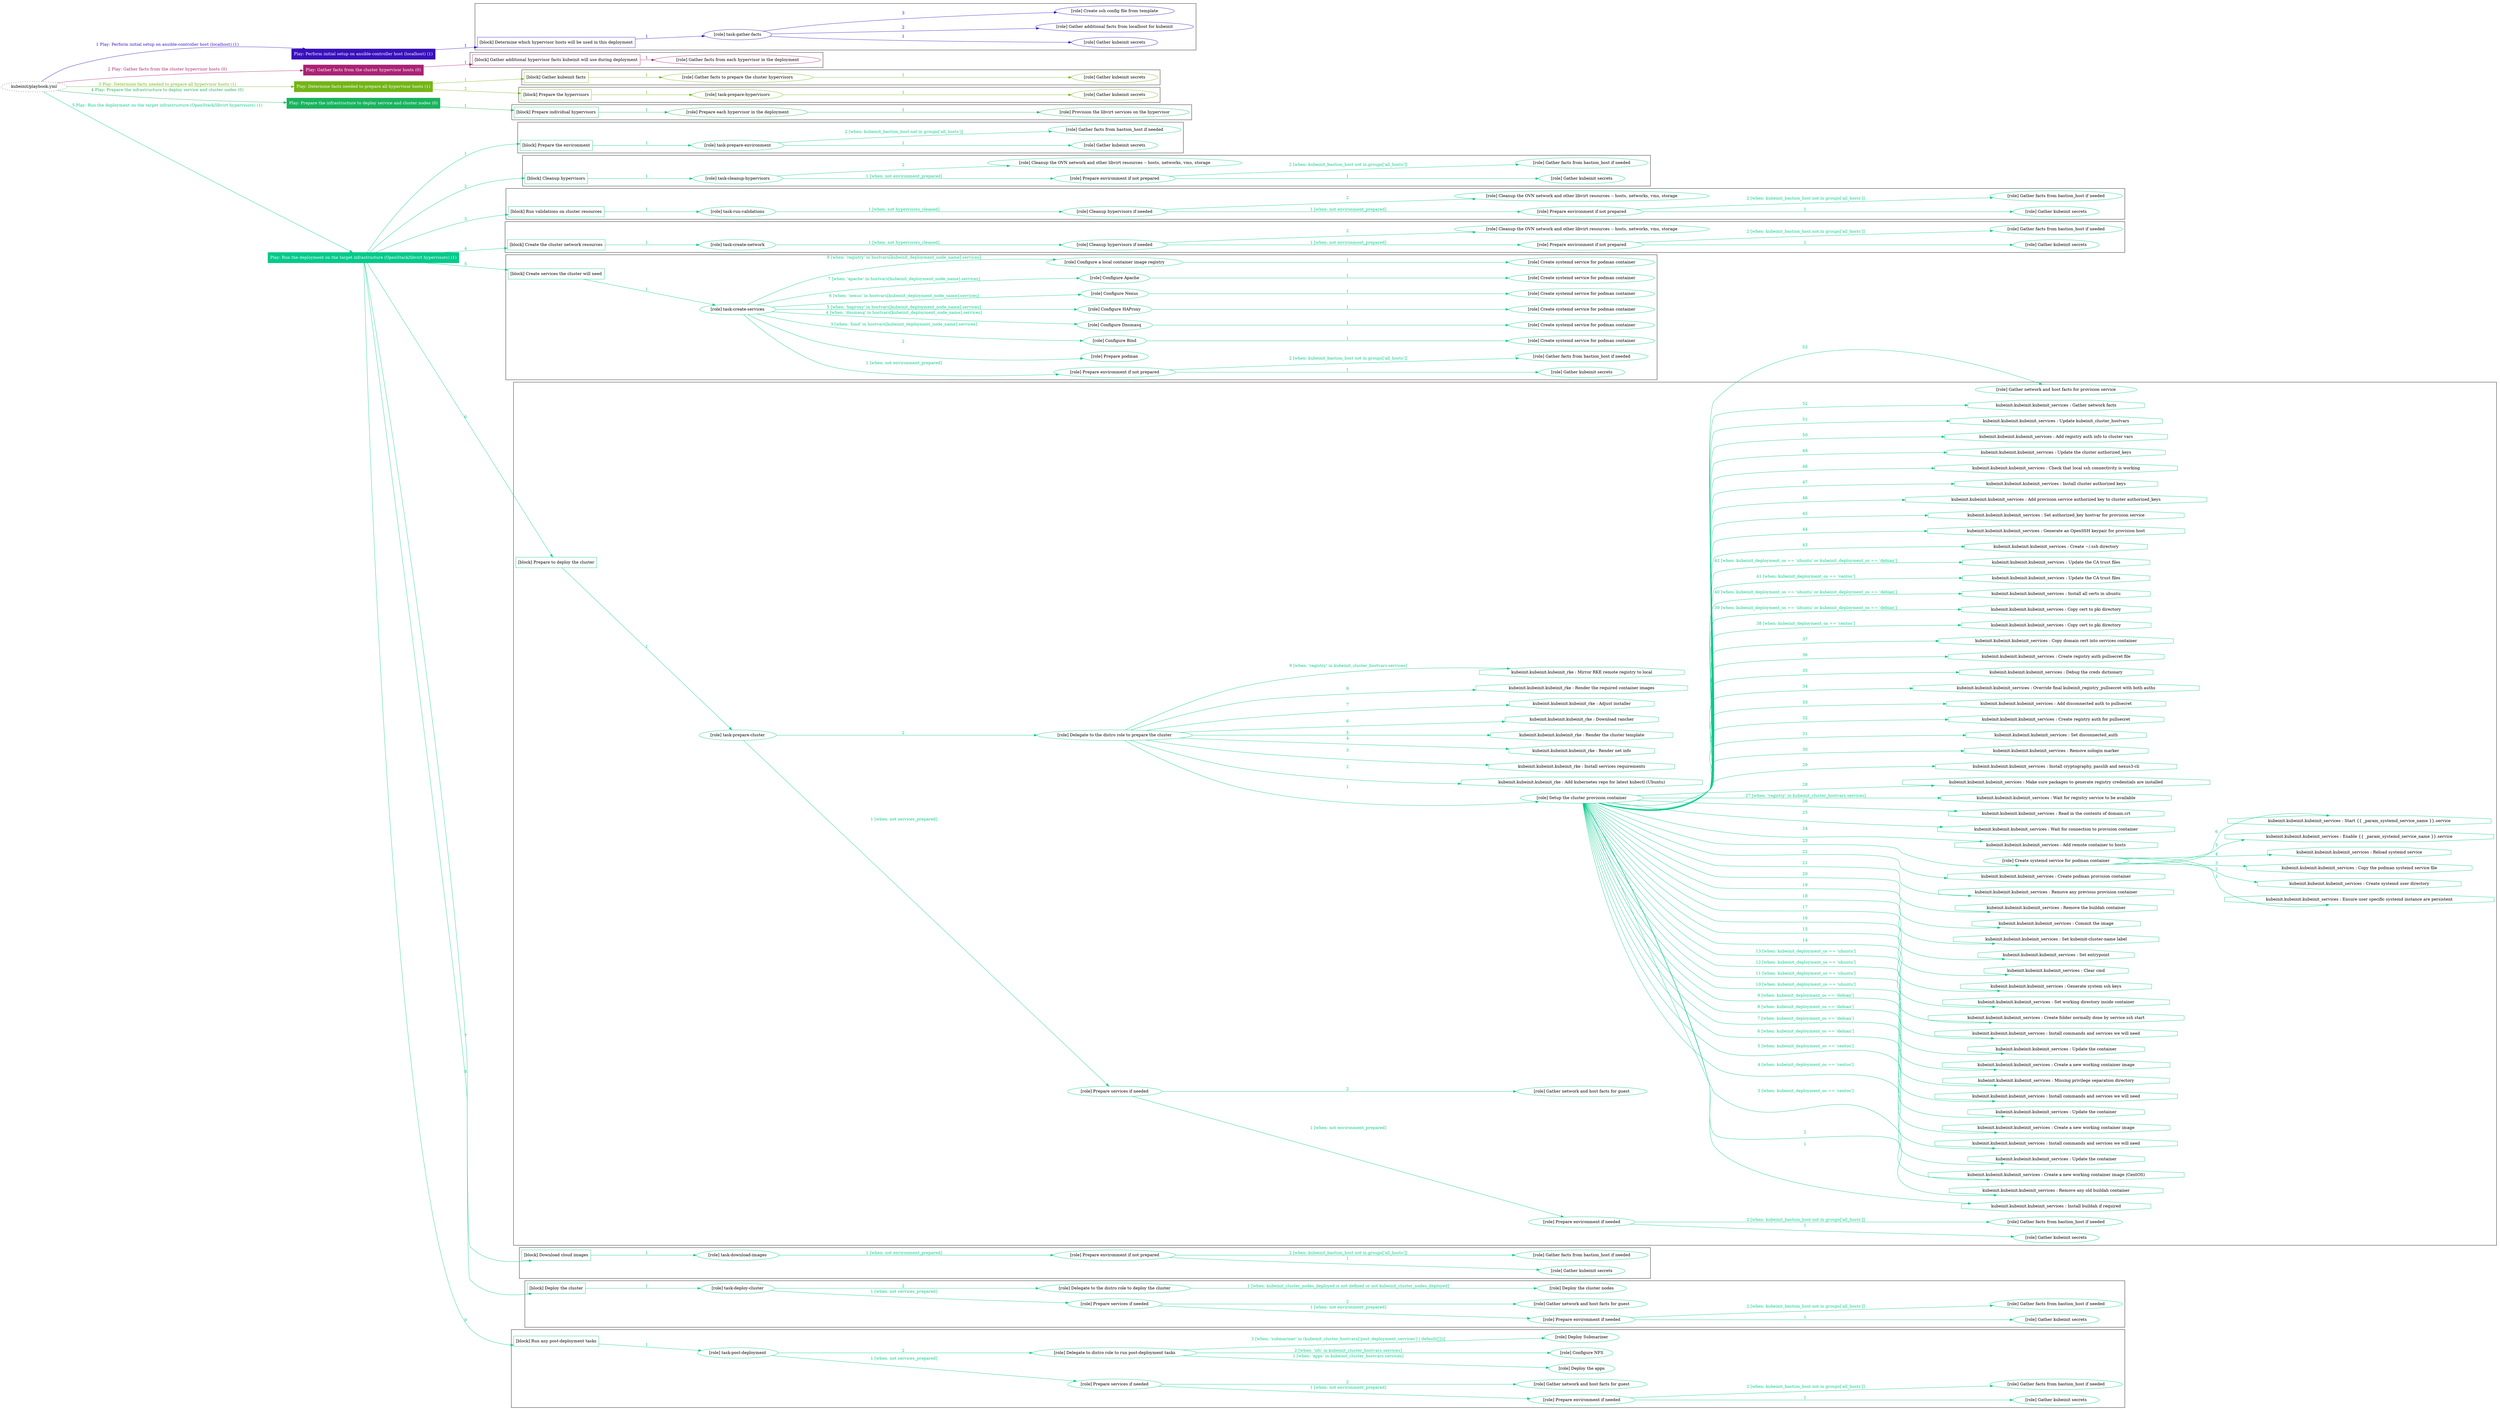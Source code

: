 digraph {
	graph [concentrate=true ordering=in rankdir=LR ratio=fill]
	edge [esep=5 sep=10]
	"kubeinit/playbook.yml" [URL="/home/runner/work/kubeinit/kubeinit/kubeinit/playbook.yml" id=playbook_3dc7386c style=dotted]
	"kubeinit/playbook.yml" -> play_e234dafa [label="1 Play: Perform initial setup on ansible-controller host (localhost) (1)" color="#3710bc" fontcolor="#3710bc" id=edge_play_e234dafa labeltooltip="1 Play: Perform initial setup on ansible-controller host (localhost) (1)" tooltip="1 Play: Perform initial setup on ansible-controller host (localhost) (1)"]
	subgraph "Play: Perform initial setup on ansible-controller host (localhost) (1)" {
		play_e234dafa [label="Play: Perform initial setup on ansible-controller host (localhost) (1)" URL="/home/runner/work/kubeinit/kubeinit/kubeinit/playbook.yml" color="#3710bc" fontcolor="#ffffff" id=play_e234dafa shape=box style=filled tooltip=localhost]
		play_e234dafa -> block_3fedea73 [label=1 color="#3710bc" fontcolor="#3710bc" id=edge_block_3fedea73 labeltooltip=1 tooltip=1]
		subgraph cluster_block_3fedea73 {
			block_3fedea73 [label="[block] Determine which hypervisor hosts will be used in this deployment" URL="/home/runner/work/kubeinit/kubeinit/kubeinit/playbook.yml" color="#3710bc" id=block_3fedea73 labeltooltip="Determine which hypervisor hosts will be used in this deployment" shape=box tooltip="Determine which hypervisor hosts will be used in this deployment"]
			block_3fedea73 -> role_d1c592d2 [label="1 " color="#3710bc" fontcolor="#3710bc" id=edge_role_d1c592d2 labeltooltip="1 " tooltip="1 "]
			subgraph "task-gather-facts" {
				role_d1c592d2 [label="[role] task-gather-facts" URL="/home/runner/work/kubeinit/kubeinit/kubeinit/playbook.yml" color="#3710bc" id=role_d1c592d2 tooltip="task-gather-facts"]
				role_d1c592d2 -> role_172c2d29 [label="1 " color="#3710bc" fontcolor="#3710bc" id=edge_role_172c2d29 labeltooltip="1 " tooltip="1 "]
				subgraph "Gather kubeinit secrets" {
					role_172c2d29 [label="[role] Gather kubeinit secrets" URL="/home/runner/.ansible/collections/ansible_collections/kubeinit/kubeinit/roles/kubeinit_prepare/tasks/build_hypervisors_group.yml" color="#3710bc" id=role_172c2d29 tooltip="Gather kubeinit secrets"]
				}
				role_d1c592d2 -> role_8490de89 [label="2 " color="#3710bc" fontcolor="#3710bc" id=edge_role_8490de89 labeltooltip="2 " tooltip="2 "]
				subgraph "Gather additional facts from localhost for kubeinit" {
					role_8490de89 [label="[role] Gather additional facts from localhost for kubeinit" URL="/home/runner/.ansible/collections/ansible_collections/kubeinit/kubeinit/roles/kubeinit_prepare/tasks/build_hypervisors_group.yml" color="#3710bc" id=role_8490de89 tooltip="Gather additional facts from localhost for kubeinit"]
				}
				role_d1c592d2 -> role_712237f2 [label="3 " color="#3710bc" fontcolor="#3710bc" id=edge_role_712237f2 labeltooltip="3 " tooltip="3 "]
				subgraph "Create ssh config file from template" {
					role_712237f2 [label="[role] Create ssh config file from template" URL="/home/runner/.ansible/collections/ansible_collections/kubeinit/kubeinit/roles/kubeinit_prepare/tasks/build_hypervisors_group.yml" color="#3710bc" id=role_712237f2 tooltip="Create ssh config file from template"]
				}
			}
		}
	}
	"kubeinit/playbook.yml" -> play_01a5c4fa [label="2 Play: Gather facts from the cluster hypervisor hosts (0)" color="#aa2274" fontcolor="#aa2274" id=edge_play_01a5c4fa labeltooltip="2 Play: Gather facts from the cluster hypervisor hosts (0)" tooltip="2 Play: Gather facts from the cluster hypervisor hosts (0)"]
	subgraph "Play: Gather facts from the cluster hypervisor hosts (0)" {
		play_01a5c4fa [label="Play: Gather facts from the cluster hypervisor hosts (0)" URL="/home/runner/work/kubeinit/kubeinit/kubeinit/playbook.yml" color="#aa2274" fontcolor="#ffffff" id=play_01a5c4fa shape=box style=filled tooltip="Play: Gather facts from the cluster hypervisor hosts (0)"]
		play_01a5c4fa -> block_7befabb3 [label=1 color="#aa2274" fontcolor="#aa2274" id=edge_block_7befabb3 labeltooltip=1 tooltip=1]
		subgraph cluster_block_7befabb3 {
			block_7befabb3 [label="[block] Gather additional hypervisor facts kubeinit will use during deployment" URL="/home/runner/work/kubeinit/kubeinit/kubeinit/playbook.yml" color="#aa2274" id=block_7befabb3 labeltooltip="Gather additional hypervisor facts kubeinit will use during deployment" shape=box tooltip="Gather additional hypervisor facts kubeinit will use during deployment"]
			block_7befabb3 -> role_29851146 [label="1 " color="#aa2274" fontcolor="#aa2274" id=edge_role_29851146 labeltooltip="1 " tooltip="1 "]
			subgraph "Gather facts from each hypervisor in the deployment" {
				role_29851146 [label="[role] Gather facts from each hypervisor in the deployment" URL="/home/runner/work/kubeinit/kubeinit/kubeinit/playbook.yml" color="#aa2274" id=role_29851146 tooltip="Gather facts from each hypervisor in the deployment"]
			}
		}
	}
	"kubeinit/playbook.yml" -> play_02995af8 [label="3 Play: Determine facts needed to prepare all hypervisor hosts (1)" color="#73b517" fontcolor="#73b517" id=edge_play_02995af8 labeltooltip="3 Play: Determine facts needed to prepare all hypervisor hosts (1)" tooltip="3 Play: Determine facts needed to prepare all hypervisor hosts (1)"]
	subgraph "Play: Determine facts needed to prepare all hypervisor hosts (1)" {
		play_02995af8 [label="Play: Determine facts needed to prepare all hypervisor hosts (1)" URL="/home/runner/work/kubeinit/kubeinit/kubeinit/playbook.yml" color="#73b517" fontcolor="#ffffff" id=play_02995af8 shape=box style=filled tooltip=localhost]
		play_02995af8 -> block_d3f94387 [label=1 color="#73b517" fontcolor="#73b517" id=edge_block_d3f94387 labeltooltip=1 tooltip=1]
		subgraph cluster_block_d3f94387 {
			block_d3f94387 [label="[block] Gather kubeinit facts" URL="/home/runner/work/kubeinit/kubeinit/kubeinit/playbook.yml" color="#73b517" id=block_d3f94387 labeltooltip="Gather kubeinit facts" shape=box tooltip="Gather kubeinit facts"]
			block_d3f94387 -> role_f761b123 [label="1 " color="#73b517" fontcolor="#73b517" id=edge_role_f761b123 labeltooltip="1 " tooltip="1 "]
			subgraph "Gather facts to prepare the cluster hypervisors" {
				role_f761b123 [label="[role] Gather facts to prepare the cluster hypervisors" URL="/home/runner/work/kubeinit/kubeinit/kubeinit/playbook.yml" color="#73b517" id=role_f761b123 tooltip="Gather facts to prepare the cluster hypervisors"]
				role_f761b123 -> role_233aef21 [label="1 " color="#73b517" fontcolor="#73b517" id=edge_role_233aef21 labeltooltip="1 " tooltip="1 "]
				subgraph "Gather kubeinit secrets" {
					role_233aef21 [label="[role] Gather kubeinit secrets" URL="/home/runner/.ansible/collections/ansible_collections/kubeinit/kubeinit/roles/kubeinit_prepare/tasks/gather_kubeinit_facts.yml" color="#73b517" id=role_233aef21 tooltip="Gather kubeinit secrets"]
				}
			}
		}
		play_02995af8 -> block_3a10a5cc [label=2 color="#73b517" fontcolor="#73b517" id=edge_block_3a10a5cc labeltooltip=2 tooltip=2]
		subgraph cluster_block_3a10a5cc {
			block_3a10a5cc [label="[block] Prepare the hypervisors" URL="/home/runner/work/kubeinit/kubeinit/kubeinit/playbook.yml" color="#73b517" id=block_3a10a5cc labeltooltip="Prepare the hypervisors" shape=box tooltip="Prepare the hypervisors"]
			block_3a10a5cc -> role_da950cd7 [label="1 " color="#73b517" fontcolor="#73b517" id=edge_role_da950cd7 labeltooltip="1 " tooltip="1 "]
			subgraph "task-prepare-hypervisors" {
				role_da950cd7 [label="[role] task-prepare-hypervisors" URL="/home/runner/work/kubeinit/kubeinit/kubeinit/playbook.yml" color="#73b517" id=role_da950cd7 tooltip="task-prepare-hypervisors"]
				role_da950cd7 -> role_bd101386 [label="1 " color="#73b517" fontcolor="#73b517" id=edge_role_bd101386 labeltooltip="1 " tooltip="1 "]
				subgraph "Gather kubeinit secrets" {
					role_bd101386 [label="[role] Gather kubeinit secrets" URL="/home/runner/.ansible/collections/ansible_collections/kubeinit/kubeinit/roles/kubeinit_prepare/tasks/gather_kubeinit_facts.yml" color="#73b517" id=role_bd101386 tooltip="Gather kubeinit secrets"]
				}
			}
		}
	}
	"kubeinit/playbook.yml" -> play_1e7f891e [label="4 Play: Prepare the infrastructure to deploy service and cluster nodes (0)" color="#19b35d" fontcolor="#19b35d" id=edge_play_1e7f891e labeltooltip="4 Play: Prepare the infrastructure to deploy service and cluster nodes (0)" tooltip="4 Play: Prepare the infrastructure to deploy service and cluster nodes (0)"]
	subgraph "Play: Prepare the infrastructure to deploy service and cluster nodes (0)" {
		play_1e7f891e [label="Play: Prepare the infrastructure to deploy service and cluster nodes (0)" URL="/home/runner/work/kubeinit/kubeinit/kubeinit/playbook.yml" color="#19b35d" fontcolor="#ffffff" id=play_1e7f891e shape=box style=filled tooltip="Play: Prepare the infrastructure to deploy service and cluster nodes (0)"]
		play_1e7f891e -> block_fc1fd051 [label=1 color="#19b35d" fontcolor="#19b35d" id=edge_block_fc1fd051 labeltooltip=1 tooltip=1]
		subgraph cluster_block_fc1fd051 {
			block_fc1fd051 [label="[block] Prepare individual hypervisors" URL="/home/runner/work/kubeinit/kubeinit/kubeinit/playbook.yml" color="#19b35d" id=block_fc1fd051 labeltooltip="Prepare individual hypervisors" shape=box tooltip="Prepare individual hypervisors"]
			block_fc1fd051 -> role_bb2a6a89 [label="1 " color="#19b35d" fontcolor="#19b35d" id=edge_role_bb2a6a89 labeltooltip="1 " tooltip="1 "]
			subgraph "Prepare each hypervisor in the deployment" {
				role_bb2a6a89 [label="[role] Prepare each hypervisor in the deployment" URL="/home/runner/work/kubeinit/kubeinit/kubeinit/playbook.yml" color="#19b35d" id=role_bb2a6a89 tooltip="Prepare each hypervisor in the deployment"]
				role_bb2a6a89 -> role_73edf576 [label="1 " color="#19b35d" fontcolor="#19b35d" id=edge_role_73edf576 labeltooltip="1 " tooltip="1 "]
				subgraph "Provision the libvirt services on the hypervisor" {
					role_73edf576 [label="[role] Provision the libvirt services on the hypervisor" URL="/home/runner/.ansible/collections/ansible_collections/kubeinit/kubeinit/roles/kubeinit_prepare/tasks/prepare_hypervisor.yml" color="#19b35d" id=role_73edf576 tooltip="Provision the libvirt services on the hypervisor"]
				}
			}
		}
	}
	"kubeinit/playbook.yml" -> play_a0b04cec [label="5 Play: Run the deployment on the target infrastructure (OpenStack/libvirt hypervisors) (1)" color="#02ca8a" fontcolor="#02ca8a" id=edge_play_a0b04cec labeltooltip="5 Play: Run the deployment on the target infrastructure (OpenStack/libvirt hypervisors) (1)" tooltip="5 Play: Run the deployment on the target infrastructure (OpenStack/libvirt hypervisors) (1)"]
	subgraph "Play: Run the deployment on the target infrastructure (OpenStack/libvirt hypervisors) (1)" {
		play_a0b04cec [label="Play: Run the deployment on the target infrastructure (OpenStack/libvirt hypervisors) (1)" URL="/home/runner/work/kubeinit/kubeinit/kubeinit/playbook.yml" color="#02ca8a" fontcolor="#ffffff" id=play_a0b04cec shape=box style=filled tooltip=localhost]
		play_a0b04cec -> block_0df08cda [label=1 color="#02ca8a" fontcolor="#02ca8a" id=edge_block_0df08cda labeltooltip=1 tooltip=1]
		subgraph cluster_block_0df08cda {
			block_0df08cda [label="[block] Prepare the environment" URL="/home/runner/work/kubeinit/kubeinit/kubeinit/playbook.yml" color="#02ca8a" id=block_0df08cda labeltooltip="Prepare the environment" shape=box tooltip="Prepare the environment"]
			block_0df08cda -> role_d3f395ce [label="1 " color="#02ca8a" fontcolor="#02ca8a" id=edge_role_d3f395ce labeltooltip="1 " tooltip="1 "]
			subgraph "task-prepare-environment" {
				role_d3f395ce [label="[role] task-prepare-environment" URL="/home/runner/work/kubeinit/kubeinit/kubeinit/playbook.yml" color="#02ca8a" id=role_d3f395ce tooltip="task-prepare-environment"]
				role_d3f395ce -> role_210a52d0 [label="1 " color="#02ca8a" fontcolor="#02ca8a" id=edge_role_210a52d0 labeltooltip="1 " tooltip="1 "]
				subgraph "Gather kubeinit secrets" {
					role_210a52d0 [label="[role] Gather kubeinit secrets" URL="/home/runner/.ansible/collections/ansible_collections/kubeinit/kubeinit/roles/kubeinit_prepare/tasks/gather_kubeinit_facts.yml" color="#02ca8a" id=role_210a52d0 tooltip="Gather kubeinit secrets"]
				}
				role_d3f395ce -> role_dfc2f321 [label="2 [when: kubeinit_bastion_host not in groups['all_hosts']]" color="#02ca8a" fontcolor="#02ca8a" id=edge_role_dfc2f321 labeltooltip="2 [when: kubeinit_bastion_host not in groups['all_hosts']]" tooltip="2 [when: kubeinit_bastion_host not in groups['all_hosts']]"]
				subgraph "Gather facts from bastion_host if needed" {
					role_dfc2f321 [label="[role] Gather facts from bastion_host if needed" URL="/home/runner/.ansible/collections/ansible_collections/kubeinit/kubeinit/roles/kubeinit_prepare/tasks/main.yml" color="#02ca8a" id=role_dfc2f321 tooltip="Gather facts from bastion_host if needed"]
				}
			}
		}
		play_a0b04cec -> block_3096e714 [label=2 color="#02ca8a" fontcolor="#02ca8a" id=edge_block_3096e714 labeltooltip=2 tooltip=2]
		subgraph cluster_block_3096e714 {
			block_3096e714 [label="[block] Cleanup hypervisors" URL="/home/runner/work/kubeinit/kubeinit/kubeinit/playbook.yml" color="#02ca8a" id=block_3096e714 labeltooltip="Cleanup hypervisors" shape=box tooltip="Cleanup hypervisors"]
			block_3096e714 -> role_36f33f12 [label="1 " color="#02ca8a" fontcolor="#02ca8a" id=edge_role_36f33f12 labeltooltip="1 " tooltip="1 "]
			subgraph "task-cleanup-hypervisors" {
				role_36f33f12 [label="[role] task-cleanup-hypervisors" URL="/home/runner/work/kubeinit/kubeinit/kubeinit/playbook.yml" color="#02ca8a" id=role_36f33f12 tooltip="task-cleanup-hypervisors"]
				role_36f33f12 -> role_3f1bcb6f [label="1 [when: not environment_prepared]" color="#02ca8a" fontcolor="#02ca8a" id=edge_role_3f1bcb6f labeltooltip="1 [when: not environment_prepared]" tooltip="1 [when: not environment_prepared]"]
				subgraph "Prepare environment if not prepared" {
					role_3f1bcb6f [label="[role] Prepare environment if not prepared" URL="/home/runner/.ansible/collections/ansible_collections/kubeinit/kubeinit/roles/kubeinit_libvirt/tasks/cleanup_hypervisors.yml" color="#02ca8a" id=role_3f1bcb6f tooltip="Prepare environment if not prepared"]
					role_3f1bcb6f -> role_cae34b40 [label="1 " color="#02ca8a" fontcolor="#02ca8a" id=edge_role_cae34b40 labeltooltip="1 " tooltip="1 "]
					subgraph "Gather kubeinit secrets" {
						role_cae34b40 [label="[role] Gather kubeinit secrets" URL="/home/runner/.ansible/collections/ansible_collections/kubeinit/kubeinit/roles/kubeinit_prepare/tasks/gather_kubeinit_facts.yml" color="#02ca8a" id=role_cae34b40 tooltip="Gather kubeinit secrets"]
					}
					role_3f1bcb6f -> role_935b3f92 [label="2 [when: kubeinit_bastion_host not in groups['all_hosts']]" color="#02ca8a" fontcolor="#02ca8a" id=edge_role_935b3f92 labeltooltip="2 [when: kubeinit_bastion_host not in groups['all_hosts']]" tooltip="2 [when: kubeinit_bastion_host not in groups['all_hosts']]"]
					subgraph "Gather facts from bastion_host if needed" {
						role_935b3f92 [label="[role] Gather facts from bastion_host if needed" URL="/home/runner/.ansible/collections/ansible_collections/kubeinit/kubeinit/roles/kubeinit_prepare/tasks/main.yml" color="#02ca8a" id=role_935b3f92 tooltip="Gather facts from bastion_host if needed"]
					}
				}
				role_36f33f12 -> role_a1e5a029 [label="2 " color="#02ca8a" fontcolor="#02ca8a" id=edge_role_a1e5a029 labeltooltip="2 " tooltip="2 "]
				subgraph "Cleanup the OVN network and other libvirt resources -- hosts, networks, vms, storage" {
					role_a1e5a029 [label="[role] Cleanup the OVN network and other libvirt resources -- hosts, networks, vms, storage" URL="/home/runner/.ansible/collections/ansible_collections/kubeinit/kubeinit/roles/kubeinit_libvirt/tasks/cleanup_hypervisors.yml" color="#02ca8a" id=role_a1e5a029 tooltip="Cleanup the OVN network and other libvirt resources -- hosts, networks, vms, storage"]
				}
			}
		}
		play_a0b04cec -> block_1c208971 [label=3 color="#02ca8a" fontcolor="#02ca8a" id=edge_block_1c208971 labeltooltip=3 tooltip=3]
		subgraph cluster_block_1c208971 {
			block_1c208971 [label="[block] Run validations on cluster resources" URL="/home/runner/work/kubeinit/kubeinit/kubeinit/playbook.yml" color="#02ca8a" id=block_1c208971 labeltooltip="Run validations on cluster resources" shape=box tooltip="Run validations on cluster resources"]
			block_1c208971 -> role_474cd2bc [label="1 " color="#02ca8a" fontcolor="#02ca8a" id=edge_role_474cd2bc labeltooltip="1 " tooltip="1 "]
			subgraph "task-run-validations" {
				role_474cd2bc [label="[role] task-run-validations" URL="/home/runner/work/kubeinit/kubeinit/kubeinit/playbook.yml" color="#02ca8a" id=role_474cd2bc tooltip="task-run-validations"]
				role_474cd2bc -> role_d8118985 [label="1 [when: not hypervisors_cleaned]" color="#02ca8a" fontcolor="#02ca8a" id=edge_role_d8118985 labeltooltip="1 [when: not hypervisors_cleaned]" tooltip="1 [when: not hypervisors_cleaned]"]
				subgraph "Cleanup hypervisors if needed" {
					role_d8118985 [label="[role] Cleanup hypervisors if needed" URL="/home/runner/.ansible/collections/ansible_collections/kubeinit/kubeinit/roles/kubeinit_validations/tasks/main.yml" color="#02ca8a" id=role_d8118985 tooltip="Cleanup hypervisors if needed"]
					role_d8118985 -> role_f81e0b30 [label="1 [when: not environment_prepared]" color="#02ca8a" fontcolor="#02ca8a" id=edge_role_f81e0b30 labeltooltip="1 [when: not environment_prepared]" tooltip="1 [when: not environment_prepared]"]
					subgraph "Prepare environment if not prepared" {
						role_f81e0b30 [label="[role] Prepare environment if not prepared" URL="/home/runner/.ansible/collections/ansible_collections/kubeinit/kubeinit/roles/kubeinit_libvirt/tasks/cleanup_hypervisors.yml" color="#02ca8a" id=role_f81e0b30 tooltip="Prepare environment if not prepared"]
						role_f81e0b30 -> role_7500cbf5 [label="1 " color="#02ca8a" fontcolor="#02ca8a" id=edge_role_7500cbf5 labeltooltip="1 " tooltip="1 "]
						subgraph "Gather kubeinit secrets" {
							role_7500cbf5 [label="[role] Gather kubeinit secrets" URL="/home/runner/.ansible/collections/ansible_collections/kubeinit/kubeinit/roles/kubeinit_prepare/tasks/gather_kubeinit_facts.yml" color="#02ca8a" id=role_7500cbf5 tooltip="Gather kubeinit secrets"]
						}
						role_f81e0b30 -> role_7bea663f [label="2 [when: kubeinit_bastion_host not in groups['all_hosts']]" color="#02ca8a" fontcolor="#02ca8a" id=edge_role_7bea663f labeltooltip="2 [when: kubeinit_bastion_host not in groups['all_hosts']]" tooltip="2 [when: kubeinit_bastion_host not in groups['all_hosts']]"]
						subgraph "Gather facts from bastion_host if needed" {
							role_7bea663f [label="[role] Gather facts from bastion_host if needed" URL="/home/runner/.ansible/collections/ansible_collections/kubeinit/kubeinit/roles/kubeinit_prepare/tasks/main.yml" color="#02ca8a" id=role_7bea663f tooltip="Gather facts from bastion_host if needed"]
						}
					}
					role_d8118985 -> role_c29e59fb [label="2 " color="#02ca8a" fontcolor="#02ca8a" id=edge_role_c29e59fb labeltooltip="2 " tooltip="2 "]
					subgraph "Cleanup the OVN network and other libvirt resources -- hosts, networks, vms, storage" {
						role_c29e59fb [label="[role] Cleanup the OVN network and other libvirt resources -- hosts, networks, vms, storage" URL="/home/runner/.ansible/collections/ansible_collections/kubeinit/kubeinit/roles/kubeinit_libvirt/tasks/cleanup_hypervisors.yml" color="#02ca8a" id=role_c29e59fb tooltip="Cleanup the OVN network and other libvirt resources -- hosts, networks, vms, storage"]
					}
				}
			}
		}
		play_a0b04cec -> block_9448d551 [label=4 color="#02ca8a" fontcolor="#02ca8a" id=edge_block_9448d551 labeltooltip=4 tooltip=4]
		subgraph cluster_block_9448d551 {
			block_9448d551 [label="[block] Create the cluster network resources" URL="/home/runner/work/kubeinit/kubeinit/kubeinit/playbook.yml" color="#02ca8a" id=block_9448d551 labeltooltip="Create the cluster network resources" shape=box tooltip="Create the cluster network resources"]
			block_9448d551 -> role_57092a05 [label="1 " color="#02ca8a" fontcolor="#02ca8a" id=edge_role_57092a05 labeltooltip="1 " tooltip="1 "]
			subgraph "task-create-network" {
				role_57092a05 [label="[role] task-create-network" URL="/home/runner/work/kubeinit/kubeinit/kubeinit/playbook.yml" color="#02ca8a" id=role_57092a05 tooltip="task-create-network"]
				role_57092a05 -> role_3428dc32 [label="1 [when: not hypervisors_cleaned]" color="#02ca8a" fontcolor="#02ca8a" id=edge_role_3428dc32 labeltooltip="1 [when: not hypervisors_cleaned]" tooltip="1 [when: not hypervisors_cleaned]"]
				subgraph "Cleanup hypervisors if needed" {
					role_3428dc32 [label="[role] Cleanup hypervisors if needed" URL="/home/runner/.ansible/collections/ansible_collections/kubeinit/kubeinit/roles/kubeinit_libvirt/tasks/create_network.yml" color="#02ca8a" id=role_3428dc32 tooltip="Cleanup hypervisors if needed"]
					role_3428dc32 -> role_cd2cb9a5 [label="1 [when: not environment_prepared]" color="#02ca8a" fontcolor="#02ca8a" id=edge_role_cd2cb9a5 labeltooltip="1 [when: not environment_prepared]" tooltip="1 [when: not environment_prepared]"]
					subgraph "Prepare environment if not prepared" {
						role_cd2cb9a5 [label="[role] Prepare environment if not prepared" URL="/home/runner/.ansible/collections/ansible_collections/kubeinit/kubeinit/roles/kubeinit_libvirt/tasks/cleanup_hypervisors.yml" color="#02ca8a" id=role_cd2cb9a5 tooltip="Prepare environment if not prepared"]
						role_cd2cb9a5 -> role_c76d884b [label="1 " color="#02ca8a" fontcolor="#02ca8a" id=edge_role_c76d884b labeltooltip="1 " tooltip="1 "]
						subgraph "Gather kubeinit secrets" {
							role_c76d884b [label="[role] Gather kubeinit secrets" URL="/home/runner/.ansible/collections/ansible_collections/kubeinit/kubeinit/roles/kubeinit_prepare/tasks/gather_kubeinit_facts.yml" color="#02ca8a" id=role_c76d884b tooltip="Gather kubeinit secrets"]
						}
						role_cd2cb9a5 -> role_eb600ff4 [label="2 [when: kubeinit_bastion_host not in groups['all_hosts']]" color="#02ca8a" fontcolor="#02ca8a" id=edge_role_eb600ff4 labeltooltip="2 [when: kubeinit_bastion_host not in groups['all_hosts']]" tooltip="2 [when: kubeinit_bastion_host not in groups['all_hosts']]"]
						subgraph "Gather facts from bastion_host if needed" {
							role_eb600ff4 [label="[role] Gather facts from bastion_host if needed" URL="/home/runner/.ansible/collections/ansible_collections/kubeinit/kubeinit/roles/kubeinit_prepare/tasks/main.yml" color="#02ca8a" id=role_eb600ff4 tooltip="Gather facts from bastion_host if needed"]
						}
					}
					role_3428dc32 -> role_12d44a97 [label="2 " color="#02ca8a" fontcolor="#02ca8a" id=edge_role_12d44a97 labeltooltip="2 " tooltip="2 "]
					subgraph "Cleanup the OVN network and other libvirt resources -- hosts, networks, vms, storage" {
						role_12d44a97 [label="[role] Cleanup the OVN network and other libvirt resources -- hosts, networks, vms, storage" URL="/home/runner/.ansible/collections/ansible_collections/kubeinit/kubeinit/roles/kubeinit_libvirt/tasks/cleanup_hypervisors.yml" color="#02ca8a" id=role_12d44a97 tooltip="Cleanup the OVN network and other libvirt resources -- hosts, networks, vms, storage"]
					}
				}
			}
		}
		play_a0b04cec -> block_7dd56d75 [label=5 color="#02ca8a" fontcolor="#02ca8a" id=edge_block_7dd56d75 labeltooltip=5 tooltip=5]
		subgraph cluster_block_7dd56d75 {
			block_7dd56d75 [label="[block] Create services the cluster will need" URL="/home/runner/work/kubeinit/kubeinit/kubeinit/playbook.yml" color="#02ca8a" id=block_7dd56d75 labeltooltip="Create services the cluster will need" shape=box tooltip="Create services the cluster will need"]
			block_7dd56d75 -> role_1a368558 [label="1 " color="#02ca8a" fontcolor="#02ca8a" id=edge_role_1a368558 labeltooltip="1 " tooltip="1 "]
			subgraph "task-create-services" {
				role_1a368558 [label="[role] task-create-services" URL="/home/runner/work/kubeinit/kubeinit/kubeinit/playbook.yml" color="#02ca8a" id=role_1a368558 tooltip="task-create-services"]
				role_1a368558 -> role_948588d2 [label="1 [when: not environment_prepared]" color="#02ca8a" fontcolor="#02ca8a" id=edge_role_948588d2 labeltooltip="1 [when: not environment_prepared]" tooltip="1 [when: not environment_prepared]"]
				subgraph "Prepare environment if not prepared" {
					role_948588d2 [label="[role] Prepare environment if not prepared" URL="/home/runner/.ansible/collections/ansible_collections/kubeinit/kubeinit/roles/kubeinit_services/tasks/main.yml" color="#02ca8a" id=role_948588d2 tooltip="Prepare environment if not prepared"]
					role_948588d2 -> role_c6c1902b [label="1 " color="#02ca8a" fontcolor="#02ca8a" id=edge_role_c6c1902b labeltooltip="1 " tooltip="1 "]
					subgraph "Gather kubeinit secrets" {
						role_c6c1902b [label="[role] Gather kubeinit secrets" URL="/home/runner/.ansible/collections/ansible_collections/kubeinit/kubeinit/roles/kubeinit_prepare/tasks/gather_kubeinit_facts.yml" color="#02ca8a" id=role_c6c1902b tooltip="Gather kubeinit secrets"]
					}
					role_948588d2 -> role_bb683040 [label="2 [when: kubeinit_bastion_host not in groups['all_hosts']]" color="#02ca8a" fontcolor="#02ca8a" id=edge_role_bb683040 labeltooltip="2 [when: kubeinit_bastion_host not in groups['all_hosts']]" tooltip="2 [when: kubeinit_bastion_host not in groups['all_hosts']]"]
					subgraph "Gather facts from bastion_host if needed" {
						role_bb683040 [label="[role] Gather facts from bastion_host if needed" URL="/home/runner/.ansible/collections/ansible_collections/kubeinit/kubeinit/roles/kubeinit_prepare/tasks/main.yml" color="#02ca8a" id=role_bb683040 tooltip="Gather facts from bastion_host if needed"]
					}
				}
				role_1a368558 -> role_03807a31 [label="2 " color="#02ca8a" fontcolor="#02ca8a" id=edge_role_03807a31 labeltooltip="2 " tooltip="2 "]
				subgraph "Prepare podman" {
					role_03807a31 [label="[role] Prepare podman" URL="/home/runner/.ansible/collections/ansible_collections/kubeinit/kubeinit/roles/kubeinit_services/tasks/00_create_service_pod.yml" color="#02ca8a" id=role_03807a31 tooltip="Prepare podman"]
				}
				role_1a368558 -> role_1545caf1 [label="3 [when: 'bind' in hostvars[kubeinit_deployment_node_name].services]" color="#02ca8a" fontcolor="#02ca8a" id=edge_role_1545caf1 labeltooltip="3 [when: 'bind' in hostvars[kubeinit_deployment_node_name].services]" tooltip="3 [when: 'bind' in hostvars[kubeinit_deployment_node_name].services]"]
				subgraph "Configure Bind" {
					role_1545caf1 [label="[role] Configure Bind" URL="/home/runner/.ansible/collections/ansible_collections/kubeinit/kubeinit/roles/kubeinit_services/tasks/start_services_containers.yml" color="#02ca8a" id=role_1545caf1 tooltip="Configure Bind"]
					role_1545caf1 -> role_c4bde725 [label="1 " color="#02ca8a" fontcolor="#02ca8a" id=edge_role_c4bde725 labeltooltip="1 " tooltip="1 "]
					subgraph "Create systemd service for podman container" {
						role_c4bde725 [label="[role] Create systemd service for podman container" URL="/home/runner/.ansible/collections/ansible_collections/kubeinit/kubeinit/roles/kubeinit_bind/tasks/main.yml" color="#02ca8a" id=role_c4bde725 tooltip="Create systemd service for podman container"]
					}
				}
				role_1a368558 -> role_3e7ae114 [label="4 [when: 'dnsmasq' in hostvars[kubeinit_deployment_node_name].services]" color="#02ca8a" fontcolor="#02ca8a" id=edge_role_3e7ae114 labeltooltip="4 [when: 'dnsmasq' in hostvars[kubeinit_deployment_node_name].services]" tooltip="4 [when: 'dnsmasq' in hostvars[kubeinit_deployment_node_name].services]"]
				subgraph "Configure Dnsmasq" {
					role_3e7ae114 [label="[role] Configure Dnsmasq" URL="/home/runner/.ansible/collections/ansible_collections/kubeinit/kubeinit/roles/kubeinit_services/tasks/start_services_containers.yml" color="#02ca8a" id=role_3e7ae114 tooltip="Configure Dnsmasq"]
					role_3e7ae114 -> role_f8415b6b [label="1 " color="#02ca8a" fontcolor="#02ca8a" id=edge_role_f8415b6b labeltooltip="1 " tooltip="1 "]
					subgraph "Create systemd service for podman container" {
						role_f8415b6b [label="[role] Create systemd service for podman container" URL="/home/runner/.ansible/collections/ansible_collections/kubeinit/kubeinit/roles/kubeinit_dnsmasq/tasks/main.yml" color="#02ca8a" id=role_f8415b6b tooltip="Create systemd service for podman container"]
					}
				}
				role_1a368558 -> role_b9adbe84 [label="5 [when: 'haproxy' in hostvars[kubeinit_deployment_node_name].services]" color="#02ca8a" fontcolor="#02ca8a" id=edge_role_b9adbe84 labeltooltip="5 [when: 'haproxy' in hostvars[kubeinit_deployment_node_name].services]" tooltip="5 [when: 'haproxy' in hostvars[kubeinit_deployment_node_name].services]"]
				subgraph "Configure HAProxy" {
					role_b9adbe84 [label="[role] Configure HAProxy" URL="/home/runner/.ansible/collections/ansible_collections/kubeinit/kubeinit/roles/kubeinit_services/tasks/start_services_containers.yml" color="#02ca8a" id=role_b9adbe84 tooltip="Configure HAProxy"]
					role_b9adbe84 -> role_f20df7ca [label="1 " color="#02ca8a" fontcolor="#02ca8a" id=edge_role_f20df7ca labeltooltip="1 " tooltip="1 "]
					subgraph "Create systemd service for podman container" {
						role_f20df7ca [label="[role] Create systemd service for podman container" URL="/home/runner/.ansible/collections/ansible_collections/kubeinit/kubeinit/roles/kubeinit_haproxy/tasks/main.yml" color="#02ca8a" id=role_f20df7ca tooltip="Create systemd service for podman container"]
					}
				}
				role_1a368558 -> role_5b685111 [label="6 [when: 'nexus' in hostvars[kubeinit_deployment_node_name].services]" color="#02ca8a" fontcolor="#02ca8a" id=edge_role_5b685111 labeltooltip="6 [when: 'nexus' in hostvars[kubeinit_deployment_node_name].services]" tooltip="6 [when: 'nexus' in hostvars[kubeinit_deployment_node_name].services]"]
				subgraph "Configure Nexus" {
					role_5b685111 [label="[role] Configure Nexus" URL="/home/runner/.ansible/collections/ansible_collections/kubeinit/kubeinit/roles/kubeinit_services/tasks/start_services_containers.yml" color="#02ca8a" id=role_5b685111 tooltip="Configure Nexus"]
					role_5b685111 -> role_d7cd068b [label="1 " color="#02ca8a" fontcolor="#02ca8a" id=edge_role_d7cd068b labeltooltip="1 " tooltip="1 "]
					subgraph "Create systemd service for podman container" {
						role_d7cd068b [label="[role] Create systemd service for podman container" URL="/home/runner/.ansible/collections/ansible_collections/kubeinit/kubeinit/roles/kubeinit_nexus/tasks/main.yml" color="#02ca8a" id=role_d7cd068b tooltip="Create systemd service for podman container"]
					}
				}
				role_1a368558 -> role_401858c8 [label="7 [when: 'apache' in hostvars[kubeinit_deployment_node_name].services]" color="#02ca8a" fontcolor="#02ca8a" id=edge_role_401858c8 labeltooltip="7 [when: 'apache' in hostvars[kubeinit_deployment_node_name].services]" tooltip="7 [when: 'apache' in hostvars[kubeinit_deployment_node_name].services]"]
				subgraph "Configure Apache" {
					role_401858c8 [label="[role] Configure Apache" URL="/home/runner/.ansible/collections/ansible_collections/kubeinit/kubeinit/roles/kubeinit_services/tasks/start_services_containers.yml" color="#02ca8a" id=role_401858c8 tooltip="Configure Apache"]
					role_401858c8 -> role_ff27dcbb [label="1 " color="#02ca8a" fontcolor="#02ca8a" id=edge_role_ff27dcbb labeltooltip="1 " tooltip="1 "]
					subgraph "Create systemd service for podman container" {
						role_ff27dcbb [label="[role] Create systemd service for podman container" URL="/home/runner/.ansible/collections/ansible_collections/kubeinit/kubeinit/roles/kubeinit_apache/tasks/main.yml" color="#02ca8a" id=role_ff27dcbb tooltip="Create systemd service for podman container"]
					}
				}
				role_1a368558 -> role_c937052d [label="8 [when: 'registry' in hostvars[kubeinit_deployment_node_name].services]" color="#02ca8a" fontcolor="#02ca8a" id=edge_role_c937052d labeltooltip="8 [when: 'registry' in hostvars[kubeinit_deployment_node_name].services]" tooltip="8 [when: 'registry' in hostvars[kubeinit_deployment_node_name].services]"]
				subgraph "Configure a local container image registry" {
					role_c937052d [label="[role] Configure a local container image registry" URL="/home/runner/.ansible/collections/ansible_collections/kubeinit/kubeinit/roles/kubeinit_services/tasks/start_services_containers.yml" color="#02ca8a" id=role_c937052d tooltip="Configure a local container image registry"]
					role_c937052d -> role_862115e5 [label="1 " color="#02ca8a" fontcolor="#02ca8a" id=edge_role_862115e5 labeltooltip="1 " tooltip="1 "]
					subgraph "Create systemd service for podman container" {
						role_862115e5 [label="[role] Create systemd service for podman container" URL="/home/runner/.ansible/collections/ansible_collections/kubeinit/kubeinit/roles/kubeinit_registry/tasks/main.yml" color="#02ca8a" id=role_862115e5 tooltip="Create systemd service for podman container"]
					}
				}
			}
		}
		play_a0b04cec -> block_bfd8a092 [label=6 color="#02ca8a" fontcolor="#02ca8a" id=edge_block_bfd8a092 labeltooltip=6 tooltip=6]
		subgraph cluster_block_bfd8a092 {
			block_bfd8a092 [label="[block] Prepare to deploy the cluster" URL="/home/runner/work/kubeinit/kubeinit/kubeinit/playbook.yml" color="#02ca8a" id=block_bfd8a092 labeltooltip="Prepare to deploy the cluster" shape=box tooltip="Prepare to deploy the cluster"]
			block_bfd8a092 -> role_44f81a7d [label="1 " color="#02ca8a" fontcolor="#02ca8a" id=edge_role_44f81a7d labeltooltip="1 " tooltip="1 "]
			subgraph "task-prepare-cluster" {
				role_44f81a7d [label="[role] task-prepare-cluster" URL="/home/runner/work/kubeinit/kubeinit/kubeinit/playbook.yml" color="#02ca8a" id=role_44f81a7d tooltip="task-prepare-cluster"]
				role_44f81a7d -> role_4381312b [label="1 [when: not services_prepared]" color="#02ca8a" fontcolor="#02ca8a" id=edge_role_4381312b labeltooltip="1 [when: not services_prepared]" tooltip="1 [when: not services_prepared]"]
				subgraph "Prepare services if needed" {
					role_4381312b [label="[role] Prepare services if needed" URL="/home/runner/.ansible/collections/ansible_collections/kubeinit/kubeinit/roles/kubeinit_prepare/tasks/prepare_cluster.yml" color="#02ca8a" id=role_4381312b tooltip="Prepare services if needed"]
					role_4381312b -> role_b67ad046 [label="1 [when: not environment_prepared]" color="#02ca8a" fontcolor="#02ca8a" id=edge_role_b67ad046 labeltooltip="1 [when: not environment_prepared]" tooltip="1 [when: not environment_prepared]"]
					subgraph "Prepare environment if needed" {
						role_b67ad046 [label="[role] Prepare environment if needed" URL="/home/runner/.ansible/collections/ansible_collections/kubeinit/kubeinit/roles/kubeinit_services/tasks/prepare_services.yml" color="#02ca8a" id=role_b67ad046 tooltip="Prepare environment if needed"]
						role_b67ad046 -> role_a2312330 [label="1 " color="#02ca8a" fontcolor="#02ca8a" id=edge_role_a2312330 labeltooltip="1 " tooltip="1 "]
						subgraph "Gather kubeinit secrets" {
							role_a2312330 [label="[role] Gather kubeinit secrets" URL="/home/runner/.ansible/collections/ansible_collections/kubeinit/kubeinit/roles/kubeinit_prepare/tasks/gather_kubeinit_facts.yml" color="#02ca8a" id=role_a2312330 tooltip="Gather kubeinit secrets"]
						}
						role_b67ad046 -> role_7e44c1de [label="2 [when: kubeinit_bastion_host not in groups['all_hosts']]" color="#02ca8a" fontcolor="#02ca8a" id=edge_role_7e44c1de labeltooltip="2 [when: kubeinit_bastion_host not in groups['all_hosts']]" tooltip="2 [when: kubeinit_bastion_host not in groups['all_hosts']]"]
						subgraph "Gather facts from bastion_host if needed" {
							role_7e44c1de [label="[role] Gather facts from bastion_host if needed" URL="/home/runner/.ansible/collections/ansible_collections/kubeinit/kubeinit/roles/kubeinit_prepare/tasks/main.yml" color="#02ca8a" id=role_7e44c1de tooltip="Gather facts from bastion_host if needed"]
						}
					}
					role_4381312b -> role_2fa7af33 [label="2 " color="#02ca8a" fontcolor="#02ca8a" id=edge_role_2fa7af33 labeltooltip="2 " tooltip="2 "]
					subgraph "Gather network and host facts for guest" {
						role_2fa7af33 [label="[role] Gather network and host facts for guest" URL="/home/runner/.ansible/collections/ansible_collections/kubeinit/kubeinit/roles/kubeinit_services/tasks/prepare_services.yml" color="#02ca8a" id=role_2fa7af33 tooltip="Gather network and host facts for guest"]
					}
				}
				role_44f81a7d -> role_ef4f6935 [label="2 " color="#02ca8a" fontcolor="#02ca8a" id=edge_role_ef4f6935 labeltooltip="2 " tooltip="2 "]
				subgraph "Delegate to the distro role to prepare the cluster" {
					role_ef4f6935 [label="[role] Delegate to the distro role to prepare the cluster" URL="/home/runner/.ansible/collections/ansible_collections/kubeinit/kubeinit/roles/kubeinit_prepare/tasks/prepare_cluster.yml" color="#02ca8a" id=role_ef4f6935 tooltip="Delegate to the distro role to prepare the cluster"]
					role_ef4f6935 -> role_0f288c05 [label="1 " color="#02ca8a" fontcolor="#02ca8a" id=edge_role_0f288c05 labeltooltip="1 " tooltip="1 "]
					subgraph "Setup the cluster provision container" {
						role_0f288c05 [label="[role] Setup the cluster provision container" URL="/home/runner/.ansible/collections/ansible_collections/kubeinit/kubeinit/roles/kubeinit_rke/tasks/prepare_cluster.yml" color="#02ca8a" id=role_0f288c05 tooltip="Setup the cluster provision container"]
						task_ef8e64b4 [label="kubeinit.kubeinit.kubeinit_services : Install buildah if required" URL="/home/runner/.ansible/collections/ansible_collections/kubeinit/kubeinit/roles/kubeinit_services/tasks/create_provision_container.yml" color="#02ca8a" id=task_ef8e64b4 shape=octagon tooltip="kubeinit.kubeinit.kubeinit_services : Install buildah if required"]
						role_0f288c05 -> task_ef8e64b4 [label="1 " color="#02ca8a" fontcolor="#02ca8a" id=edge_task_ef8e64b4 labeltooltip="1 " tooltip="1 "]
						task_87fd9f68 [label="kubeinit.kubeinit.kubeinit_services : Remove any old buildah container" URL="/home/runner/.ansible/collections/ansible_collections/kubeinit/kubeinit/roles/kubeinit_services/tasks/create_provision_container.yml" color="#02ca8a" id=task_87fd9f68 shape=octagon tooltip="kubeinit.kubeinit.kubeinit_services : Remove any old buildah container"]
						role_0f288c05 -> task_87fd9f68 [label="2 " color="#02ca8a" fontcolor="#02ca8a" id=edge_task_87fd9f68 labeltooltip="2 " tooltip="2 "]
						task_92a542bb [label="kubeinit.kubeinit.kubeinit_services : Create a new working container image (CentOS)" URL="/home/runner/.ansible/collections/ansible_collections/kubeinit/kubeinit/roles/kubeinit_services/tasks/create_provision_container.yml" color="#02ca8a" id=task_92a542bb shape=octagon tooltip="kubeinit.kubeinit.kubeinit_services : Create a new working container image (CentOS)"]
						role_0f288c05 -> task_92a542bb [label="3 [when: kubeinit_deployment_os == 'centos']" color="#02ca8a" fontcolor="#02ca8a" id=edge_task_92a542bb labeltooltip="3 [when: kubeinit_deployment_os == 'centos']" tooltip="3 [when: kubeinit_deployment_os == 'centos']"]
						task_910e15d2 [label="kubeinit.kubeinit.kubeinit_services : Update the container" URL="/home/runner/.ansible/collections/ansible_collections/kubeinit/kubeinit/roles/kubeinit_services/tasks/create_provision_container.yml" color="#02ca8a" id=task_910e15d2 shape=octagon tooltip="kubeinit.kubeinit.kubeinit_services : Update the container"]
						role_0f288c05 -> task_910e15d2 [label="4 [when: kubeinit_deployment_os == 'centos']" color="#02ca8a" fontcolor="#02ca8a" id=edge_task_910e15d2 labeltooltip="4 [when: kubeinit_deployment_os == 'centos']" tooltip="4 [when: kubeinit_deployment_os == 'centos']"]
						task_c4c236d0 [label="kubeinit.kubeinit.kubeinit_services : Install commands and services we will need" URL="/home/runner/.ansible/collections/ansible_collections/kubeinit/kubeinit/roles/kubeinit_services/tasks/create_provision_container.yml" color="#02ca8a" id=task_c4c236d0 shape=octagon tooltip="kubeinit.kubeinit.kubeinit_services : Install commands and services we will need"]
						role_0f288c05 -> task_c4c236d0 [label="5 [when: kubeinit_deployment_os == 'centos']" color="#02ca8a" fontcolor="#02ca8a" id=edge_task_c4c236d0 labeltooltip="5 [when: kubeinit_deployment_os == 'centos']" tooltip="5 [when: kubeinit_deployment_os == 'centos']"]
						task_76a5029a [label="kubeinit.kubeinit.kubeinit_services : Create a new working container image" URL="/home/runner/.ansible/collections/ansible_collections/kubeinit/kubeinit/roles/kubeinit_services/tasks/create_provision_container.yml" color="#02ca8a" id=task_76a5029a shape=octagon tooltip="kubeinit.kubeinit.kubeinit_services : Create a new working container image"]
						role_0f288c05 -> task_76a5029a [label="6 [when: kubeinit_deployment_os == 'debian']" color="#02ca8a" fontcolor="#02ca8a" id=edge_task_76a5029a labeltooltip="6 [when: kubeinit_deployment_os == 'debian']" tooltip="6 [when: kubeinit_deployment_os == 'debian']"]
						task_4448b339 [label="kubeinit.kubeinit.kubeinit_services : Update the container" URL="/home/runner/.ansible/collections/ansible_collections/kubeinit/kubeinit/roles/kubeinit_services/tasks/create_provision_container.yml" color="#02ca8a" id=task_4448b339 shape=octagon tooltip="kubeinit.kubeinit.kubeinit_services : Update the container"]
						role_0f288c05 -> task_4448b339 [label="7 [when: kubeinit_deployment_os == 'debian']" color="#02ca8a" fontcolor="#02ca8a" id=edge_task_4448b339 labeltooltip="7 [when: kubeinit_deployment_os == 'debian']" tooltip="7 [when: kubeinit_deployment_os == 'debian']"]
						task_4c4a459c [label="kubeinit.kubeinit.kubeinit_services : Install commands and services we will need" URL="/home/runner/.ansible/collections/ansible_collections/kubeinit/kubeinit/roles/kubeinit_services/tasks/create_provision_container.yml" color="#02ca8a" id=task_4c4a459c shape=octagon tooltip="kubeinit.kubeinit.kubeinit_services : Install commands and services we will need"]
						role_0f288c05 -> task_4c4a459c [label="8 [when: kubeinit_deployment_os == 'debian']" color="#02ca8a" fontcolor="#02ca8a" id=edge_task_4c4a459c labeltooltip="8 [when: kubeinit_deployment_os == 'debian']" tooltip="8 [when: kubeinit_deployment_os == 'debian']"]
						task_325ab520 [label="kubeinit.kubeinit.kubeinit_services : Missing privilege separation directory" URL="/home/runner/.ansible/collections/ansible_collections/kubeinit/kubeinit/roles/kubeinit_services/tasks/create_provision_container.yml" color="#02ca8a" id=task_325ab520 shape=octagon tooltip="kubeinit.kubeinit.kubeinit_services : Missing privilege separation directory"]
						role_0f288c05 -> task_325ab520 [label="9 [when: kubeinit_deployment_os == 'debian']" color="#02ca8a" fontcolor="#02ca8a" id=edge_task_325ab520 labeltooltip="9 [when: kubeinit_deployment_os == 'debian']" tooltip="9 [when: kubeinit_deployment_os == 'debian']"]
						task_230c6a77 [label="kubeinit.kubeinit.kubeinit_services : Create a new working container image" URL="/home/runner/.ansible/collections/ansible_collections/kubeinit/kubeinit/roles/kubeinit_services/tasks/create_provision_container.yml" color="#02ca8a" id=task_230c6a77 shape=octagon tooltip="kubeinit.kubeinit.kubeinit_services : Create a new working container image"]
						role_0f288c05 -> task_230c6a77 [label="10 [when: kubeinit_deployment_os == 'ubuntu']" color="#02ca8a" fontcolor="#02ca8a" id=edge_task_230c6a77 labeltooltip="10 [when: kubeinit_deployment_os == 'ubuntu']" tooltip="10 [when: kubeinit_deployment_os == 'ubuntu']"]
						task_bc02f0fd [label="kubeinit.kubeinit.kubeinit_services : Update the container" URL="/home/runner/.ansible/collections/ansible_collections/kubeinit/kubeinit/roles/kubeinit_services/tasks/create_provision_container.yml" color="#02ca8a" id=task_bc02f0fd shape=octagon tooltip="kubeinit.kubeinit.kubeinit_services : Update the container"]
						role_0f288c05 -> task_bc02f0fd [label="11 [when: kubeinit_deployment_os == 'ubuntu']" color="#02ca8a" fontcolor="#02ca8a" id=edge_task_bc02f0fd labeltooltip="11 [when: kubeinit_deployment_os == 'ubuntu']" tooltip="11 [when: kubeinit_deployment_os == 'ubuntu']"]
						task_118070af [label="kubeinit.kubeinit.kubeinit_services : Install commands and services we will need" URL="/home/runner/.ansible/collections/ansible_collections/kubeinit/kubeinit/roles/kubeinit_services/tasks/create_provision_container.yml" color="#02ca8a" id=task_118070af shape=octagon tooltip="kubeinit.kubeinit.kubeinit_services : Install commands and services we will need"]
						role_0f288c05 -> task_118070af [label="12 [when: kubeinit_deployment_os == 'ubuntu']" color="#02ca8a" fontcolor="#02ca8a" id=edge_task_118070af labeltooltip="12 [when: kubeinit_deployment_os == 'ubuntu']" tooltip="12 [when: kubeinit_deployment_os == 'ubuntu']"]
						task_02552d7e [label="kubeinit.kubeinit.kubeinit_services : Create folder normally done by service ssh start" URL="/home/runner/.ansible/collections/ansible_collections/kubeinit/kubeinit/roles/kubeinit_services/tasks/create_provision_container.yml" color="#02ca8a" id=task_02552d7e shape=octagon tooltip="kubeinit.kubeinit.kubeinit_services : Create folder normally done by service ssh start"]
						role_0f288c05 -> task_02552d7e [label="13 [when: kubeinit_deployment_os == 'ubuntu']" color="#02ca8a" fontcolor="#02ca8a" id=edge_task_02552d7e labeltooltip="13 [when: kubeinit_deployment_os == 'ubuntu']" tooltip="13 [when: kubeinit_deployment_os == 'ubuntu']"]
						task_73424796 [label="kubeinit.kubeinit.kubeinit_services : Set working directory inside container" URL="/home/runner/.ansible/collections/ansible_collections/kubeinit/kubeinit/roles/kubeinit_services/tasks/create_provision_container.yml" color="#02ca8a" id=task_73424796 shape=octagon tooltip="kubeinit.kubeinit.kubeinit_services : Set working directory inside container"]
						role_0f288c05 -> task_73424796 [label="14 " color="#02ca8a" fontcolor="#02ca8a" id=edge_task_73424796 labeltooltip="14 " tooltip="14 "]
						task_aa1ac0a3 [label="kubeinit.kubeinit.kubeinit_services : Generate system ssh keys" URL="/home/runner/.ansible/collections/ansible_collections/kubeinit/kubeinit/roles/kubeinit_services/tasks/create_provision_container.yml" color="#02ca8a" id=task_aa1ac0a3 shape=octagon tooltip="kubeinit.kubeinit.kubeinit_services : Generate system ssh keys"]
						role_0f288c05 -> task_aa1ac0a3 [label="15 " color="#02ca8a" fontcolor="#02ca8a" id=edge_task_aa1ac0a3 labeltooltip="15 " tooltip="15 "]
						task_6f80710d [label="kubeinit.kubeinit.kubeinit_services : Clear cmd" URL="/home/runner/.ansible/collections/ansible_collections/kubeinit/kubeinit/roles/kubeinit_services/tasks/create_provision_container.yml" color="#02ca8a" id=task_6f80710d shape=octagon tooltip="kubeinit.kubeinit.kubeinit_services : Clear cmd"]
						role_0f288c05 -> task_6f80710d [label="16 " color="#02ca8a" fontcolor="#02ca8a" id=edge_task_6f80710d labeltooltip="16 " tooltip="16 "]
						task_71c86eb4 [label="kubeinit.kubeinit.kubeinit_services : Set entrypoint" URL="/home/runner/.ansible/collections/ansible_collections/kubeinit/kubeinit/roles/kubeinit_services/tasks/create_provision_container.yml" color="#02ca8a" id=task_71c86eb4 shape=octagon tooltip="kubeinit.kubeinit.kubeinit_services : Set entrypoint"]
						role_0f288c05 -> task_71c86eb4 [label="17 " color="#02ca8a" fontcolor="#02ca8a" id=edge_task_71c86eb4 labeltooltip="17 " tooltip="17 "]
						task_d98ed828 [label="kubeinit.kubeinit.kubeinit_services : Set kubeinit-cluster-name label" URL="/home/runner/.ansible/collections/ansible_collections/kubeinit/kubeinit/roles/kubeinit_services/tasks/create_provision_container.yml" color="#02ca8a" id=task_d98ed828 shape=octagon tooltip="kubeinit.kubeinit.kubeinit_services : Set kubeinit-cluster-name label"]
						role_0f288c05 -> task_d98ed828 [label="18 " color="#02ca8a" fontcolor="#02ca8a" id=edge_task_d98ed828 labeltooltip="18 " tooltip="18 "]
						task_298fc874 [label="kubeinit.kubeinit.kubeinit_services : Commit the image" URL="/home/runner/.ansible/collections/ansible_collections/kubeinit/kubeinit/roles/kubeinit_services/tasks/create_provision_container.yml" color="#02ca8a" id=task_298fc874 shape=octagon tooltip="kubeinit.kubeinit.kubeinit_services : Commit the image"]
						role_0f288c05 -> task_298fc874 [label="19 " color="#02ca8a" fontcolor="#02ca8a" id=edge_task_298fc874 labeltooltip="19 " tooltip="19 "]
						task_1bb074ae [label="kubeinit.kubeinit.kubeinit_services : Remove the buildah container" URL="/home/runner/.ansible/collections/ansible_collections/kubeinit/kubeinit/roles/kubeinit_services/tasks/create_provision_container.yml" color="#02ca8a" id=task_1bb074ae shape=octagon tooltip="kubeinit.kubeinit.kubeinit_services : Remove the buildah container"]
						role_0f288c05 -> task_1bb074ae [label="20 " color="#02ca8a" fontcolor="#02ca8a" id=edge_task_1bb074ae labeltooltip="20 " tooltip="20 "]
						task_6d519291 [label="kubeinit.kubeinit.kubeinit_services : Remove any previous provision container" URL="/home/runner/.ansible/collections/ansible_collections/kubeinit/kubeinit/roles/kubeinit_services/tasks/create_provision_container.yml" color="#02ca8a" id=task_6d519291 shape=octagon tooltip="kubeinit.kubeinit.kubeinit_services : Remove any previous provision container"]
						role_0f288c05 -> task_6d519291 [label="21 " color="#02ca8a" fontcolor="#02ca8a" id=edge_task_6d519291 labeltooltip="21 " tooltip="21 "]
						task_00e56ba8 [label="kubeinit.kubeinit.kubeinit_services : Create podman provision container" URL="/home/runner/.ansible/collections/ansible_collections/kubeinit/kubeinit/roles/kubeinit_services/tasks/create_provision_container.yml" color="#02ca8a" id=task_00e56ba8 shape=octagon tooltip="kubeinit.kubeinit.kubeinit_services : Create podman provision container"]
						role_0f288c05 -> task_00e56ba8 [label="22 " color="#02ca8a" fontcolor="#02ca8a" id=edge_task_00e56ba8 labeltooltip="22 " tooltip="22 "]
						role_0f288c05 -> role_f801b1b4 [label="23 " color="#02ca8a" fontcolor="#02ca8a" id=edge_role_f801b1b4 labeltooltip="23 " tooltip="23 "]
						subgraph "Create systemd service for podman container" {
							role_f801b1b4 [label="[role] Create systemd service for podman container" URL="/home/runner/.ansible/collections/ansible_collections/kubeinit/kubeinit/roles/kubeinit_services/tasks/create_provision_container.yml" color="#02ca8a" id=role_f801b1b4 tooltip="Create systemd service for podman container"]
							task_44cffb2e [label="kubeinit.kubeinit.kubeinit_services : Ensure user specific systemd instance are persistent" URL="/home/runner/.ansible/collections/ansible_collections/kubeinit/kubeinit/roles/kubeinit_services/tasks/create_managed_service.yml" color="#02ca8a" id=task_44cffb2e shape=octagon tooltip="kubeinit.kubeinit.kubeinit_services : Ensure user specific systemd instance are persistent"]
							role_f801b1b4 -> task_44cffb2e [label="1 " color="#02ca8a" fontcolor="#02ca8a" id=edge_task_44cffb2e labeltooltip="1 " tooltip="1 "]
							task_8f345aa8 [label="kubeinit.kubeinit.kubeinit_services : Create systemd user directory" URL="/home/runner/.ansible/collections/ansible_collections/kubeinit/kubeinit/roles/kubeinit_services/tasks/create_managed_service.yml" color="#02ca8a" id=task_8f345aa8 shape=octagon tooltip="kubeinit.kubeinit.kubeinit_services : Create systemd user directory"]
							role_f801b1b4 -> task_8f345aa8 [label="2 " color="#02ca8a" fontcolor="#02ca8a" id=edge_task_8f345aa8 labeltooltip="2 " tooltip="2 "]
							task_bb105d86 [label="kubeinit.kubeinit.kubeinit_services : Copy the podman systemd service file" URL="/home/runner/.ansible/collections/ansible_collections/kubeinit/kubeinit/roles/kubeinit_services/tasks/create_managed_service.yml" color="#02ca8a" id=task_bb105d86 shape=octagon tooltip="kubeinit.kubeinit.kubeinit_services : Copy the podman systemd service file"]
							role_f801b1b4 -> task_bb105d86 [label="3 " color="#02ca8a" fontcolor="#02ca8a" id=edge_task_bb105d86 labeltooltip="3 " tooltip="3 "]
							task_8c22468f [label="kubeinit.kubeinit.kubeinit_services : Reload systemd service" URL="/home/runner/.ansible/collections/ansible_collections/kubeinit/kubeinit/roles/kubeinit_services/tasks/create_managed_service.yml" color="#02ca8a" id=task_8c22468f shape=octagon tooltip="kubeinit.kubeinit.kubeinit_services : Reload systemd service"]
							role_f801b1b4 -> task_8c22468f [label="4 " color="#02ca8a" fontcolor="#02ca8a" id=edge_task_8c22468f labeltooltip="4 " tooltip="4 "]
							task_1e98c203 [label="kubeinit.kubeinit.kubeinit_services : Enable {{ _param_systemd_service_name }}.service" URL="/home/runner/.ansible/collections/ansible_collections/kubeinit/kubeinit/roles/kubeinit_services/tasks/create_managed_service.yml" color="#02ca8a" id=task_1e98c203 shape=octagon tooltip="kubeinit.kubeinit.kubeinit_services : Enable {{ _param_systemd_service_name }}.service"]
							role_f801b1b4 -> task_1e98c203 [label="5 " color="#02ca8a" fontcolor="#02ca8a" id=edge_task_1e98c203 labeltooltip="5 " tooltip="5 "]
							task_8d5da0df [label="kubeinit.kubeinit.kubeinit_services : Start {{ _param_systemd_service_name }}.service" URL="/home/runner/.ansible/collections/ansible_collections/kubeinit/kubeinit/roles/kubeinit_services/tasks/create_managed_service.yml" color="#02ca8a" id=task_8d5da0df shape=octagon tooltip="kubeinit.kubeinit.kubeinit_services : Start {{ _param_systemd_service_name }}.service"]
							role_f801b1b4 -> task_8d5da0df [label="6 " color="#02ca8a" fontcolor="#02ca8a" id=edge_task_8d5da0df labeltooltip="6 " tooltip="6 "]
						}
						task_a7dfafd1 [label="kubeinit.kubeinit.kubeinit_services : Add remote container to hosts" URL="/home/runner/.ansible/collections/ansible_collections/kubeinit/kubeinit/roles/kubeinit_services/tasks/create_provision_container.yml" color="#02ca8a" id=task_a7dfafd1 shape=octagon tooltip="kubeinit.kubeinit.kubeinit_services : Add remote container to hosts"]
						role_0f288c05 -> task_a7dfafd1 [label="24 " color="#02ca8a" fontcolor="#02ca8a" id=edge_task_a7dfafd1 labeltooltip="24 " tooltip="24 "]
						task_87caed51 [label="kubeinit.kubeinit.kubeinit_services : Wait for connection to provision container" URL="/home/runner/.ansible/collections/ansible_collections/kubeinit/kubeinit/roles/kubeinit_services/tasks/create_provision_container.yml" color="#02ca8a" id=task_87caed51 shape=octagon tooltip="kubeinit.kubeinit.kubeinit_services : Wait for connection to provision container"]
						role_0f288c05 -> task_87caed51 [label="25 " color="#02ca8a" fontcolor="#02ca8a" id=edge_task_87caed51 labeltooltip="25 " tooltip="25 "]
						task_52d79161 [label="kubeinit.kubeinit.kubeinit_services : Read in the contents of domain.crt" URL="/home/runner/.ansible/collections/ansible_collections/kubeinit/kubeinit/roles/kubeinit_services/tasks/create_provision_container.yml" color="#02ca8a" id=task_52d79161 shape=octagon tooltip="kubeinit.kubeinit.kubeinit_services : Read in the contents of domain.crt"]
						role_0f288c05 -> task_52d79161 [label="26 " color="#02ca8a" fontcolor="#02ca8a" id=edge_task_52d79161 labeltooltip="26 " tooltip="26 "]
						task_0b3d4a26 [label="kubeinit.kubeinit.kubeinit_services : Wait for registry service to be available" URL="/home/runner/.ansible/collections/ansible_collections/kubeinit/kubeinit/roles/kubeinit_services/tasks/create_provision_container.yml" color="#02ca8a" id=task_0b3d4a26 shape=octagon tooltip="kubeinit.kubeinit.kubeinit_services : Wait for registry service to be available"]
						role_0f288c05 -> task_0b3d4a26 [label="27 [when: 'registry' in kubeinit_cluster_hostvars.services]" color="#02ca8a" fontcolor="#02ca8a" id=edge_task_0b3d4a26 labeltooltip="27 [when: 'registry' in kubeinit_cluster_hostvars.services]" tooltip="27 [when: 'registry' in kubeinit_cluster_hostvars.services]"]
						task_7370cd2b [label="kubeinit.kubeinit.kubeinit_services : Make sure packages to generate registry credentials are installed" URL="/home/runner/.ansible/collections/ansible_collections/kubeinit/kubeinit/roles/kubeinit_services/tasks/create_provision_container.yml" color="#02ca8a" id=task_7370cd2b shape=octagon tooltip="kubeinit.kubeinit.kubeinit_services : Make sure packages to generate registry credentials are installed"]
						role_0f288c05 -> task_7370cd2b [label="28 " color="#02ca8a" fontcolor="#02ca8a" id=edge_task_7370cd2b labeltooltip="28 " tooltip="28 "]
						task_3cdb4a05 [label="kubeinit.kubeinit.kubeinit_services : Install cryptography, passlib and nexus3-cli" URL="/home/runner/.ansible/collections/ansible_collections/kubeinit/kubeinit/roles/kubeinit_services/tasks/create_provision_container.yml" color="#02ca8a" id=task_3cdb4a05 shape=octagon tooltip="kubeinit.kubeinit.kubeinit_services : Install cryptography, passlib and nexus3-cli"]
						role_0f288c05 -> task_3cdb4a05 [label="29 " color="#02ca8a" fontcolor="#02ca8a" id=edge_task_3cdb4a05 labeltooltip="29 " tooltip="29 "]
						task_e749b43c [label="kubeinit.kubeinit.kubeinit_services : Remove nologin marker" URL="/home/runner/.ansible/collections/ansible_collections/kubeinit/kubeinit/roles/kubeinit_services/tasks/create_provision_container.yml" color="#02ca8a" id=task_e749b43c shape=octagon tooltip="kubeinit.kubeinit.kubeinit_services : Remove nologin marker"]
						role_0f288c05 -> task_e749b43c [label="30 " color="#02ca8a" fontcolor="#02ca8a" id=edge_task_e749b43c labeltooltip="30 " tooltip="30 "]
						task_a9197678 [label="kubeinit.kubeinit.kubeinit_services : Set disconnected_auth" URL="/home/runner/.ansible/collections/ansible_collections/kubeinit/kubeinit/roles/kubeinit_services/tasks/create_provision_container.yml" color="#02ca8a" id=task_a9197678 shape=octagon tooltip="kubeinit.kubeinit.kubeinit_services : Set disconnected_auth"]
						role_0f288c05 -> task_a9197678 [label="31 " color="#02ca8a" fontcolor="#02ca8a" id=edge_task_a9197678 labeltooltip="31 " tooltip="31 "]
						task_a138408d [label="kubeinit.kubeinit.kubeinit_services : Create registry auth for pullsecret" URL="/home/runner/.ansible/collections/ansible_collections/kubeinit/kubeinit/roles/kubeinit_services/tasks/create_provision_container.yml" color="#02ca8a" id=task_a138408d shape=octagon tooltip="kubeinit.kubeinit.kubeinit_services : Create registry auth for pullsecret"]
						role_0f288c05 -> task_a138408d [label="32 " color="#02ca8a" fontcolor="#02ca8a" id=edge_task_a138408d labeltooltip="32 " tooltip="32 "]
						task_2e99b69e [label="kubeinit.kubeinit.kubeinit_services : Add disconnected auth to pullsecret" URL="/home/runner/.ansible/collections/ansible_collections/kubeinit/kubeinit/roles/kubeinit_services/tasks/create_provision_container.yml" color="#02ca8a" id=task_2e99b69e shape=octagon tooltip="kubeinit.kubeinit.kubeinit_services : Add disconnected auth to pullsecret"]
						role_0f288c05 -> task_2e99b69e [label="33 " color="#02ca8a" fontcolor="#02ca8a" id=edge_task_2e99b69e labeltooltip="33 " tooltip="33 "]
						task_e3f0e7ef [label="kubeinit.kubeinit.kubeinit_services : Override final kubeinit_registry_pullsecret with both auths" URL="/home/runner/.ansible/collections/ansible_collections/kubeinit/kubeinit/roles/kubeinit_services/tasks/create_provision_container.yml" color="#02ca8a" id=task_e3f0e7ef shape=octagon tooltip="kubeinit.kubeinit.kubeinit_services : Override final kubeinit_registry_pullsecret with both auths"]
						role_0f288c05 -> task_e3f0e7ef [label="34 " color="#02ca8a" fontcolor="#02ca8a" id=edge_task_e3f0e7ef labeltooltip="34 " tooltip="34 "]
						task_6a7d0fdc [label="kubeinit.kubeinit.kubeinit_services : Debug the creds dictionary" URL="/home/runner/.ansible/collections/ansible_collections/kubeinit/kubeinit/roles/kubeinit_services/tasks/create_provision_container.yml" color="#02ca8a" id=task_6a7d0fdc shape=octagon tooltip="kubeinit.kubeinit.kubeinit_services : Debug the creds dictionary"]
						role_0f288c05 -> task_6a7d0fdc [label="35 " color="#02ca8a" fontcolor="#02ca8a" id=edge_task_6a7d0fdc labeltooltip="35 " tooltip="35 "]
						task_f85bf228 [label="kubeinit.kubeinit.kubeinit_services : Create registry auth pullsecret file" URL="/home/runner/.ansible/collections/ansible_collections/kubeinit/kubeinit/roles/kubeinit_services/tasks/create_provision_container.yml" color="#02ca8a" id=task_f85bf228 shape=octagon tooltip="kubeinit.kubeinit.kubeinit_services : Create registry auth pullsecret file"]
						role_0f288c05 -> task_f85bf228 [label="36 " color="#02ca8a" fontcolor="#02ca8a" id=edge_task_f85bf228 labeltooltip="36 " tooltip="36 "]
						task_15079af7 [label="kubeinit.kubeinit.kubeinit_services : Copy domain cert into services container" URL="/home/runner/.ansible/collections/ansible_collections/kubeinit/kubeinit/roles/kubeinit_services/tasks/create_provision_container.yml" color="#02ca8a" id=task_15079af7 shape=octagon tooltip="kubeinit.kubeinit.kubeinit_services : Copy domain cert into services container"]
						role_0f288c05 -> task_15079af7 [label="37 " color="#02ca8a" fontcolor="#02ca8a" id=edge_task_15079af7 labeltooltip="37 " tooltip="37 "]
						task_4ec58015 [label="kubeinit.kubeinit.kubeinit_services : Copy cert to pki directory" URL="/home/runner/.ansible/collections/ansible_collections/kubeinit/kubeinit/roles/kubeinit_services/tasks/create_provision_container.yml" color="#02ca8a" id=task_4ec58015 shape=octagon tooltip="kubeinit.kubeinit.kubeinit_services : Copy cert to pki directory"]
						role_0f288c05 -> task_4ec58015 [label="38 [when: kubeinit_deployment_os == 'centos']" color="#02ca8a" fontcolor="#02ca8a" id=edge_task_4ec58015 labeltooltip="38 [when: kubeinit_deployment_os == 'centos']" tooltip="38 [when: kubeinit_deployment_os == 'centos']"]
						task_a8fcd02d [label="kubeinit.kubeinit.kubeinit_services : Copy cert to pki directory" URL="/home/runner/.ansible/collections/ansible_collections/kubeinit/kubeinit/roles/kubeinit_services/tasks/create_provision_container.yml" color="#02ca8a" id=task_a8fcd02d shape=octagon tooltip="kubeinit.kubeinit.kubeinit_services : Copy cert to pki directory"]
						role_0f288c05 -> task_a8fcd02d [label="39 [when: kubeinit_deployment_os == 'ubuntu' or kubeinit_deployment_os == 'debian']" color="#02ca8a" fontcolor="#02ca8a" id=edge_task_a8fcd02d labeltooltip="39 [when: kubeinit_deployment_os == 'ubuntu' or kubeinit_deployment_os == 'debian']" tooltip="39 [when: kubeinit_deployment_os == 'ubuntu' or kubeinit_deployment_os == 'debian']"]
						task_e0afc4d3 [label="kubeinit.kubeinit.kubeinit_services : Install all certs in ubuntu" URL="/home/runner/.ansible/collections/ansible_collections/kubeinit/kubeinit/roles/kubeinit_services/tasks/create_provision_container.yml" color="#02ca8a" id=task_e0afc4d3 shape=octagon tooltip="kubeinit.kubeinit.kubeinit_services : Install all certs in ubuntu"]
						role_0f288c05 -> task_e0afc4d3 [label="40 [when: kubeinit_deployment_os == 'ubuntu' or kubeinit_deployment_os == 'debian']" color="#02ca8a" fontcolor="#02ca8a" id=edge_task_e0afc4d3 labeltooltip="40 [when: kubeinit_deployment_os == 'ubuntu' or kubeinit_deployment_os == 'debian']" tooltip="40 [when: kubeinit_deployment_os == 'ubuntu' or kubeinit_deployment_os == 'debian']"]
						task_dda854fe [label="kubeinit.kubeinit.kubeinit_services : Update the CA trust files" URL="/home/runner/.ansible/collections/ansible_collections/kubeinit/kubeinit/roles/kubeinit_services/tasks/create_provision_container.yml" color="#02ca8a" id=task_dda854fe shape=octagon tooltip="kubeinit.kubeinit.kubeinit_services : Update the CA trust files"]
						role_0f288c05 -> task_dda854fe [label="41 [when: kubeinit_deployment_os == 'centos']" color="#02ca8a" fontcolor="#02ca8a" id=edge_task_dda854fe labeltooltip="41 [when: kubeinit_deployment_os == 'centos']" tooltip="41 [when: kubeinit_deployment_os == 'centos']"]
						task_e2f428c9 [label="kubeinit.kubeinit.kubeinit_services : Update the CA trust files" URL="/home/runner/.ansible/collections/ansible_collections/kubeinit/kubeinit/roles/kubeinit_services/tasks/create_provision_container.yml" color="#02ca8a" id=task_e2f428c9 shape=octagon tooltip="kubeinit.kubeinit.kubeinit_services : Update the CA trust files"]
						role_0f288c05 -> task_e2f428c9 [label="42 [when: kubeinit_deployment_os == 'ubuntu' or kubeinit_deployment_os == 'debian']" color="#02ca8a" fontcolor="#02ca8a" id=edge_task_e2f428c9 labeltooltip="42 [when: kubeinit_deployment_os == 'ubuntu' or kubeinit_deployment_os == 'debian']" tooltip="42 [when: kubeinit_deployment_os == 'ubuntu' or kubeinit_deployment_os == 'debian']"]
						task_7588967b [label="kubeinit.kubeinit.kubeinit_services : Create ~/.ssh directory" URL="/home/runner/.ansible/collections/ansible_collections/kubeinit/kubeinit/roles/kubeinit_services/tasks/create_provision_container.yml" color="#02ca8a" id=task_7588967b shape=octagon tooltip="kubeinit.kubeinit.kubeinit_services : Create ~/.ssh directory"]
						role_0f288c05 -> task_7588967b [label="43 " color="#02ca8a" fontcolor="#02ca8a" id=edge_task_7588967b labeltooltip="43 " tooltip="43 "]
						task_b0e2543a [label="kubeinit.kubeinit.kubeinit_services : Generate an OpenSSH keypair for provision host" URL="/home/runner/.ansible/collections/ansible_collections/kubeinit/kubeinit/roles/kubeinit_services/tasks/create_provision_container.yml" color="#02ca8a" id=task_b0e2543a shape=octagon tooltip="kubeinit.kubeinit.kubeinit_services : Generate an OpenSSH keypair for provision host"]
						role_0f288c05 -> task_b0e2543a [label="44 " color="#02ca8a" fontcolor="#02ca8a" id=edge_task_b0e2543a labeltooltip="44 " tooltip="44 "]
						task_0ae26e2a [label="kubeinit.kubeinit.kubeinit_services : Set authorized_key hostvar for provision service" URL="/home/runner/.ansible/collections/ansible_collections/kubeinit/kubeinit/roles/kubeinit_services/tasks/create_provision_container.yml" color="#02ca8a" id=task_0ae26e2a shape=octagon tooltip="kubeinit.kubeinit.kubeinit_services : Set authorized_key hostvar for provision service"]
						role_0f288c05 -> task_0ae26e2a [label="45 " color="#02ca8a" fontcolor="#02ca8a" id=edge_task_0ae26e2a labeltooltip="45 " tooltip="45 "]
						task_8b30e5f6 [label="kubeinit.kubeinit.kubeinit_services : Add provision service authorized key to cluster authorized_keys" URL="/home/runner/.ansible/collections/ansible_collections/kubeinit/kubeinit/roles/kubeinit_services/tasks/create_provision_container.yml" color="#02ca8a" id=task_8b30e5f6 shape=octagon tooltip="kubeinit.kubeinit.kubeinit_services : Add provision service authorized key to cluster authorized_keys"]
						role_0f288c05 -> task_8b30e5f6 [label="46 " color="#02ca8a" fontcolor="#02ca8a" id=edge_task_8b30e5f6 labeltooltip="46 " tooltip="46 "]
						task_bded17b6 [label="kubeinit.kubeinit.kubeinit_services : Install cluster authorized keys" URL="/home/runner/.ansible/collections/ansible_collections/kubeinit/kubeinit/roles/kubeinit_services/tasks/create_provision_container.yml" color="#02ca8a" id=task_bded17b6 shape=octagon tooltip="kubeinit.kubeinit.kubeinit_services : Install cluster authorized keys"]
						role_0f288c05 -> task_bded17b6 [label="47 " color="#02ca8a" fontcolor="#02ca8a" id=edge_task_bded17b6 labeltooltip="47 " tooltip="47 "]
						task_48a3d7d2 [label="kubeinit.kubeinit.kubeinit_services : Check that local ssh connectivity is working" URL="/home/runner/.ansible/collections/ansible_collections/kubeinit/kubeinit/roles/kubeinit_services/tasks/create_provision_container.yml" color="#02ca8a" id=task_48a3d7d2 shape=octagon tooltip="kubeinit.kubeinit.kubeinit_services : Check that local ssh connectivity is working"]
						role_0f288c05 -> task_48a3d7d2 [label="48 " color="#02ca8a" fontcolor="#02ca8a" id=edge_task_48a3d7d2 labeltooltip="48 " tooltip="48 "]
						task_3d1503b3 [label="kubeinit.kubeinit.kubeinit_services : Update the cluster authorized_keys" URL="/home/runner/.ansible/collections/ansible_collections/kubeinit/kubeinit/roles/kubeinit_services/tasks/create_provision_container.yml" color="#02ca8a" id=task_3d1503b3 shape=octagon tooltip="kubeinit.kubeinit.kubeinit_services : Update the cluster authorized_keys"]
						role_0f288c05 -> task_3d1503b3 [label="49 " color="#02ca8a" fontcolor="#02ca8a" id=edge_task_3d1503b3 labeltooltip="49 " tooltip="49 "]
						task_2caa7490 [label="kubeinit.kubeinit.kubeinit_services : Add registry auth info to cluster vars" URL="/home/runner/.ansible/collections/ansible_collections/kubeinit/kubeinit/roles/kubeinit_services/tasks/create_provision_container.yml" color="#02ca8a" id=task_2caa7490 shape=octagon tooltip="kubeinit.kubeinit.kubeinit_services : Add registry auth info to cluster vars"]
						role_0f288c05 -> task_2caa7490 [label="50 " color="#02ca8a" fontcolor="#02ca8a" id=edge_task_2caa7490 labeltooltip="50 " tooltip="50 "]
						task_def5a349 [label="kubeinit.kubeinit.kubeinit_services : Update kubeinit_cluster_hostvars" URL="/home/runner/.ansible/collections/ansible_collections/kubeinit/kubeinit/roles/kubeinit_services/tasks/create_provision_container.yml" color="#02ca8a" id=task_def5a349 shape=octagon tooltip="kubeinit.kubeinit.kubeinit_services : Update kubeinit_cluster_hostvars"]
						role_0f288c05 -> task_def5a349 [label="51 " color="#02ca8a" fontcolor="#02ca8a" id=edge_task_def5a349 labeltooltip="51 " tooltip="51 "]
						task_a84b0f93 [label="kubeinit.kubeinit.kubeinit_services : Gather network facts" URL="/home/runner/.ansible/collections/ansible_collections/kubeinit/kubeinit/roles/kubeinit_services/tasks/create_provision_container.yml" color="#02ca8a" id=task_a84b0f93 shape=octagon tooltip="kubeinit.kubeinit.kubeinit_services : Gather network facts"]
						role_0f288c05 -> task_a84b0f93 [label="52 " color="#02ca8a" fontcolor="#02ca8a" id=edge_task_a84b0f93 labeltooltip="52 " tooltip="52 "]
						role_0f288c05 -> role_be492c86 [label="53 " color="#02ca8a" fontcolor="#02ca8a" id=edge_role_be492c86 labeltooltip="53 " tooltip="53 "]
						subgraph "Gather network and host facts for provision service" {
							role_be492c86 [label="[role] Gather network and host facts for provision service" URL="/home/runner/.ansible/collections/ansible_collections/kubeinit/kubeinit/roles/kubeinit_services/tasks/create_provision_container.yml" color="#02ca8a" id=role_be492c86 tooltip="Gather network and host facts for provision service"]
						}
					}
					task_eab80a8a [label="kubeinit.kubeinit.kubeinit_rke : Add kubernetes repo for latest kubectl (Ubuntu)" URL="/home/runner/.ansible/collections/ansible_collections/kubeinit/kubeinit/roles/kubeinit_rke/tasks/prepare_cluster.yml" color="#02ca8a" id=task_eab80a8a shape=octagon tooltip="kubeinit.kubeinit.kubeinit_rke : Add kubernetes repo for latest kubectl (Ubuntu)"]
					role_ef4f6935 -> task_eab80a8a [label="2 " color="#02ca8a" fontcolor="#02ca8a" id=edge_task_eab80a8a labeltooltip="2 " tooltip="2 "]
					task_1291ad15 [label="kubeinit.kubeinit.kubeinit_rke : Install services requirements" URL="/home/runner/.ansible/collections/ansible_collections/kubeinit/kubeinit/roles/kubeinit_rke/tasks/prepare_cluster.yml" color="#02ca8a" id=task_1291ad15 shape=octagon tooltip="kubeinit.kubeinit.kubeinit_rke : Install services requirements"]
					role_ef4f6935 -> task_1291ad15 [label="3 " color="#02ca8a" fontcolor="#02ca8a" id=edge_task_1291ad15 labeltooltip="3 " tooltip="3 "]
					task_b9616697 [label="kubeinit.kubeinit.kubeinit_rke : Render net info" URL="/home/runner/.ansible/collections/ansible_collections/kubeinit/kubeinit/roles/kubeinit_rke/tasks/prepare_cluster.yml" color="#02ca8a" id=task_b9616697 shape=octagon tooltip="kubeinit.kubeinit.kubeinit_rke : Render net info"]
					role_ef4f6935 -> task_b9616697 [label="4 " color="#02ca8a" fontcolor="#02ca8a" id=edge_task_b9616697 labeltooltip="4 " tooltip="4 "]
					task_44439f03 [label="kubeinit.kubeinit.kubeinit_rke : Render the cluster template" URL="/home/runner/.ansible/collections/ansible_collections/kubeinit/kubeinit/roles/kubeinit_rke/tasks/prepare_cluster.yml" color="#02ca8a" id=task_44439f03 shape=octagon tooltip="kubeinit.kubeinit.kubeinit_rke : Render the cluster template"]
					role_ef4f6935 -> task_44439f03 [label="5 " color="#02ca8a" fontcolor="#02ca8a" id=edge_task_44439f03 labeltooltip="5 " tooltip="5 "]
					task_3edcd354 [label="kubeinit.kubeinit.kubeinit_rke : Download rancher" URL="/home/runner/.ansible/collections/ansible_collections/kubeinit/kubeinit/roles/kubeinit_rke/tasks/prepare_cluster.yml" color="#02ca8a" id=task_3edcd354 shape=octagon tooltip="kubeinit.kubeinit.kubeinit_rke : Download rancher"]
					role_ef4f6935 -> task_3edcd354 [label="6 " color="#02ca8a" fontcolor="#02ca8a" id=edge_task_3edcd354 labeltooltip="6 " tooltip="6 "]
					task_85c3a326 [label="kubeinit.kubeinit.kubeinit_rke : Adjust installer" URL="/home/runner/.ansible/collections/ansible_collections/kubeinit/kubeinit/roles/kubeinit_rke/tasks/prepare_cluster.yml" color="#02ca8a" id=task_85c3a326 shape=octagon tooltip="kubeinit.kubeinit.kubeinit_rke : Adjust installer"]
					role_ef4f6935 -> task_85c3a326 [label="7 " color="#02ca8a" fontcolor="#02ca8a" id=edge_task_85c3a326 labeltooltip="7 " tooltip="7 "]
					task_4169513f [label="kubeinit.kubeinit.kubeinit_rke : Render the required container images" URL="/home/runner/.ansible/collections/ansible_collections/kubeinit/kubeinit/roles/kubeinit_rke/tasks/prepare_cluster.yml" color="#02ca8a" id=task_4169513f shape=octagon tooltip="kubeinit.kubeinit.kubeinit_rke : Render the required container images"]
					role_ef4f6935 -> task_4169513f [label="8 " color="#02ca8a" fontcolor="#02ca8a" id=edge_task_4169513f labeltooltip="8 " tooltip="8 "]
					task_2418979f [label="kubeinit.kubeinit.kubeinit_rke : Mirror RKE remote registry to local" URL="/home/runner/.ansible/collections/ansible_collections/kubeinit/kubeinit/roles/kubeinit_rke/tasks/prepare_cluster.yml" color="#02ca8a" id=task_2418979f shape=octagon tooltip="kubeinit.kubeinit.kubeinit_rke : Mirror RKE remote registry to local"]
					role_ef4f6935 -> task_2418979f [label="9 [when: 'registry' in kubeinit_cluster_hostvars.services]" color="#02ca8a" fontcolor="#02ca8a" id=edge_task_2418979f labeltooltip="9 [when: 'registry' in kubeinit_cluster_hostvars.services]" tooltip="9 [when: 'registry' in kubeinit_cluster_hostvars.services]"]
				}
			}
		}
		play_a0b04cec -> block_d5301c69 [label=7 color="#02ca8a" fontcolor="#02ca8a" id=edge_block_d5301c69 labeltooltip=7 tooltip=7]
		subgraph cluster_block_d5301c69 {
			block_d5301c69 [label="[block] Download cloud images" URL="/home/runner/work/kubeinit/kubeinit/kubeinit/playbook.yml" color="#02ca8a" id=block_d5301c69 labeltooltip="Download cloud images" shape=box tooltip="Download cloud images"]
			block_d5301c69 -> role_00bead5a [label="1 " color="#02ca8a" fontcolor="#02ca8a" id=edge_role_00bead5a labeltooltip="1 " tooltip="1 "]
			subgraph "task-download-images" {
				role_00bead5a [label="[role] task-download-images" URL="/home/runner/work/kubeinit/kubeinit/kubeinit/playbook.yml" color="#02ca8a" id=role_00bead5a tooltip="task-download-images"]
				role_00bead5a -> role_430aaf09 [label="1 [when: not environment_prepared]" color="#02ca8a" fontcolor="#02ca8a" id=edge_role_430aaf09 labeltooltip="1 [when: not environment_prepared]" tooltip="1 [when: not environment_prepared]"]
				subgraph "Prepare environment if not prepared" {
					role_430aaf09 [label="[role] Prepare environment if not prepared" URL="/home/runner/.ansible/collections/ansible_collections/kubeinit/kubeinit/roles/kubeinit_libvirt/tasks/download_cloud_images.yml" color="#02ca8a" id=role_430aaf09 tooltip="Prepare environment if not prepared"]
					role_430aaf09 -> role_9fd9bb53 [label="1 " color="#02ca8a" fontcolor="#02ca8a" id=edge_role_9fd9bb53 labeltooltip="1 " tooltip="1 "]
					subgraph "Gather kubeinit secrets" {
						role_9fd9bb53 [label="[role] Gather kubeinit secrets" URL="/home/runner/.ansible/collections/ansible_collections/kubeinit/kubeinit/roles/kubeinit_prepare/tasks/gather_kubeinit_facts.yml" color="#02ca8a" id=role_9fd9bb53 tooltip="Gather kubeinit secrets"]
					}
					role_430aaf09 -> role_785c423d [label="2 [when: kubeinit_bastion_host not in groups['all_hosts']]" color="#02ca8a" fontcolor="#02ca8a" id=edge_role_785c423d labeltooltip="2 [when: kubeinit_bastion_host not in groups['all_hosts']]" tooltip="2 [when: kubeinit_bastion_host not in groups['all_hosts']]"]
					subgraph "Gather facts from bastion_host if needed" {
						role_785c423d [label="[role] Gather facts from bastion_host if needed" URL="/home/runner/.ansible/collections/ansible_collections/kubeinit/kubeinit/roles/kubeinit_prepare/tasks/main.yml" color="#02ca8a" id=role_785c423d tooltip="Gather facts from bastion_host if needed"]
					}
				}
			}
		}
		play_a0b04cec -> block_87f8f616 [label=8 color="#02ca8a" fontcolor="#02ca8a" id=edge_block_87f8f616 labeltooltip=8 tooltip=8]
		subgraph cluster_block_87f8f616 {
			block_87f8f616 [label="[block] Deploy the cluster" URL="/home/runner/work/kubeinit/kubeinit/kubeinit/playbook.yml" color="#02ca8a" id=block_87f8f616 labeltooltip="Deploy the cluster" shape=box tooltip="Deploy the cluster"]
			block_87f8f616 -> role_3ebc9a8f [label="1 " color="#02ca8a" fontcolor="#02ca8a" id=edge_role_3ebc9a8f labeltooltip="1 " tooltip="1 "]
			subgraph "task-deploy-cluster" {
				role_3ebc9a8f [label="[role] task-deploy-cluster" URL="/home/runner/work/kubeinit/kubeinit/kubeinit/playbook.yml" color="#02ca8a" id=role_3ebc9a8f tooltip="task-deploy-cluster"]
				role_3ebc9a8f -> role_0c2c3d3c [label="1 [when: not services_prepared]" color="#02ca8a" fontcolor="#02ca8a" id=edge_role_0c2c3d3c labeltooltip="1 [when: not services_prepared]" tooltip="1 [when: not services_prepared]"]
				subgraph "Prepare services if needed" {
					role_0c2c3d3c [label="[role] Prepare services if needed" URL="/home/runner/.ansible/collections/ansible_collections/kubeinit/kubeinit/roles/kubeinit_prepare/tasks/deploy_cluster.yml" color="#02ca8a" id=role_0c2c3d3c tooltip="Prepare services if needed"]
					role_0c2c3d3c -> role_f1ea514e [label="1 [when: not environment_prepared]" color="#02ca8a" fontcolor="#02ca8a" id=edge_role_f1ea514e labeltooltip="1 [when: not environment_prepared]" tooltip="1 [when: not environment_prepared]"]
					subgraph "Prepare environment if needed" {
						role_f1ea514e [label="[role] Prepare environment if needed" URL="/home/runner/.ansible/collections/ansible_collections/kubeinit/kubeinit/roles/kubeinit_services/tasks/prepare_services.yml" color="#02ca8a" id=role_f1ea514e tooltip="Prepare environment if needed"]
						role_f1ea514e -> role_5994b3a0 [label="1 " color="#02ca8a" fontcolor="#02ca8a" id=edge_role_5994b3a0 labeltooltip="1 " tooltip="1 "]
						subgraph "Gather kubeinit secrets" {
							role_5994b3a0 [label="[role] Gather kubeinit secrets" URL="/home/runner/.ansible/collections/ansible_collections/kubeinit/kubeinit/roles/kubeinit_prepare/tasks/gather_kubeinit_facts.yml" color="#02ca8a" id=role_5994b3a0 tooltip="Gather kubeinit secrets"]
						}
						role_f1ea514e -> role_c8d08540 [label="2 [when: kubeinit_bastion_host not in groups['all_hosts']]" color="#02ca8a" fontcolor="#02ca8a" id=edge_role_c8d08540 labeltooltip="2 [when: kubeinit_bastion_host not in groups['all_hosts']]" tooltip="2 [when: kubeinit_bastion_host not in groups['all_hosts']]"]
						subgraph "Gather facts from bastion_host if needed" {
							role_c8d08540 [label="[role] Gather facts from bastion_host if needed" URL="/home/runner/.ansible/collections/ansible_collections/kubeinit/kubeinit/roles/kubeinit_prepare/tasks/main.yml" color="#02ca8a" id=role_c8d08540 tooltip="Gather facts from bastion_host if needed"]
						}
					}
					role_0c2c3d3c -> role_56ae3247 [label="2 " color="#02ca8a" fontcolor="#02ca8a" id=edge_role_56ae3247 labeltooltip="2 " tooltip="2 "]
					subgraph "Gather network and host facts for guest" {
						role_56ae3247 [label="[role] Gather network and host facts for guest" URL="/home/runner/.ansible/collections/ansible_collections/kubeinit/kubeinit/roles/kubeinit_services/tasks/prepare_services.yml" color="#02ca8a" id=role_56ae3247 tooltip="Gather network and host facts for guest"]
					}
				}
				role_3ebc9a8f -> role_f1d42d76 [label="2 " color="#02ca8a" fontcolor="#02ca8a" id=edge_role_f1d42d76 labeltooltip="2 " tooltip="2 "]
				subgraph "Delegate to the distro role to deploy the cluster" {
					role_f1d42d76 [label="[role] Delegate to the distro role to deploy the cluster" URL="/home/runner/.ansible/collections/ansible_collections/kubeinit/kubeinit/roles/kubeinit_prepare/tasks/deploy_cluster.yml" color="#02ca8a" id=role_f1d42d76 tooltip="Delegate to the distro role to deploy the cluster"]
					role_f1d42d76 -> role_4343267e [label="1 [when: kubeinit_cluster_nodes_deployed is not defined or not kubeinit_cluster_nodes_deployed]" color="#02ca8a" fontcolor="#02ca8a" id=edge_role_4343267e labeltooltip="1 [when: kubeinit_cluster_nodes_deployed is not defined or not kubeinit_cluster_nodes_deployed]" tooltip="1 [when: kubeinit_cluster_nodes_deployed is not defined or not kubeinit_cluster_nodes_deployed]"]
					subgraph "Deploy the cluster nodes" {
						role_4343267e [label="[role] Deploy the cluster nodes" URL="/home/runner/.ansible/collections/ansible_collections/kubeinit/kubeinit/roles/kubeinit_rke/tasks/main.yml" color="#02ca8a" id=role_4343267e tooltip="Deploy the cluster nodes"]
					}
				}
			}
		}
		play_a0b04cec -> block_b55fcf25 [label=9 color="#02ca8a" fontcolor="#02ca8a" id=edge_block_b55fcf25 labeltooltip=9 tooltip=9]
		subgraph cluster_block_b55fcf25 {
			block_b55fcf25 [label="[block] Run any post-deployment tasks" URL="/home/runner/work/kubeinit/kubeinit/kubeinit/playbook.yml" color="#02ca8a" id=block_b55fcf25 labeltooltip="Run any post-deployment tasks" shape=box tooltip="Run any post-deployment tasks"]
			block_b55fcf25 -> role_095b8536 [label="1 " color="#02ca8a" fontcolor="#02ca8a" id=edge_role_095b8536 labeltooltip="1 " tooltip="1 "]
			subgraph "task-post-deployment" {
				role_095b8536 [label="[role] task-post-deployment" URL="/home/runner/work/kubeinit/kubeinit/kubeinit/playbook.yml" color="#02ca8a" id=role_095b8536 tooltip="task-post-deployment"]
				role_095b8536 -> role_71ecd13f [label="1 [when: not services_prepared]" color="#02ca8a" fontcolor="#02ca8a" id=edge_role_71ecd13f labeltooltip="1 [when: not services_prepared]" tooltip="1 [when: not services_prepared]"]
				subgraph "Prepare services if needed" {
					role_71ecd13f [label="[role] Prepare services if needed" URL="/home/runner/.ansible/collections/ansible_collections/kubeinit/kubeinit/roles/kubeinit_prepare/tasks/post_deployment.yml" color="#02ca8a" id=role_71ecd13f tooltip="Prepare services if needed"]
					role_71ecd13f -> role_ef78f10a [label="1 [when: not environment_prepared]" color="#02ca8a" fontcolor="#02ca8a" id=edge_role_ef78f10a labeltooltip="1 [when: not environment_prepared]" tooltip="1 [when: not environment_prepared]"]
					subgraph "Prepare environment if needed" {
						role_ef78f10a [label="[role] Prepare environment if needed" URL="/home/runner/.ansible/collections/ansible_collections/kubeinit/kubeinit/roles/kubeinit_services/tasks/prepare_services.yml" color="#02ca8a" id=role_ef78f10a tooltip="Prepare environment if needed"]
						role_ef78f10a -> role_8decb654 [label="1 " color="#02ca8a" fontcolor="#02ca8a" id=edge_role_8decb654 labeltooltip="1 " tooltip="1 "]
						subgraph "Gather kubeinit secrets" {
							role_8decb654 [label="[role] Gather kubeinit secrets" URL="/home/runner/.ansible/collections/ansible_collections/kubeinit/kubeinit/roles/kubeinit_prepare/tasks/gather_kubeinit_facts.yml" color="#02ca8a" id=role_8decb654 tooltip="Gather kubeinit secrets"]
						}
						role_ef78f10a -> role_24a3f122 [label="2 [when: kubeinit_bastion_host not in groups['all_hosts']]" color="#02ca8a" fontcolor="#02ca8a" id=edge_role_24a3f122 labeltooltip="2 [when: kubeinit_bastion_host not in groups['all_hosts']]" tooltip="2 [when: kubeinit_bastion_host not in groups['all_hosts']]"]
						subgraph "Gather facts from bastion_host if needed" {
							role_24a3f122 [label="[role] Gather facts from bastion_host if needed" URL="/home/runner/.ansible/collections/ansible_collections/kubeinit/kubeinit/roles/kubeinit_prepare/tasks/main.yml" color="#02ca8a" id=role_24a3f122 tooltip="Gather facts from bastion_host if needed"]
						}
					}
					role_71ecd13f -> role_c3cadbb9 [label="2 " color="#02ca8a" fontcolor="#02ca8a" id=edge_role_c3cadbb9 labeltooltip="2 " tooltip="2 "]
					subgraph "Gather network and host facts for guest" {
						role_c3cadbb9 [label="[role] Gather network and host facts for guest" URL="/home/runner/.ansible/collections/ansible_collections/kubeinit/kubeinit/roles/kubeinit_services/tasks/prepare_services.yml" color="#02ca8a" id=role_c3cadbb9 tooltip="Gather network and host facts for guest"]
					}
				}
				role_095b8536 -> role_40e9f95c [label="2 " color="#02ca8a" fontcolor="#02ca8a" id=edge_role_40e9f95c labeltooltip="2 " tooltip="2 "]
				subgraph "Delegate to distro role to run post-deployment tasks" {
					role_40e9f95c [label="[role] Delegate to distro role to run post-deployment tasks" URL="/home/runner/.ansible/collections/ansible_collections/kubeinit/kubeinit/roles/kubeinit_prepare/tasks/post_deployment.yml" color="#02ca8a" id=role_40e9f95c tooltip="Delegate to distro role to run post-deployment tasks"]
					role_40e9f95c -> role_33a24896 [label="1 [when: 'apps' in kubeinit_cluster_hostvars.services]" color="#02ca8a" fontcolor="#02ca8a" id=edge_role_33a24896 labeltooltip="1 [when: 'apps' in kubeinit_cluster_hostvars.services]" tooltip="1 [when: 'apps' in kubeinit_cluster_hostvars.services]"]
					subgraph "Deploy the apps" {
						role_33a24896 [label="[role] Deploy the apps" URL="/home/runner/.ansible/collections/ansible_collections/kubeinit/kubeinit/roles/kubeinit_rke/tasks/post_deployment_tasks.yml" color="#02ca8a" id=role_33a24896 tooltip="Deploy the apps"]
					}
					role_40e9f95c -> role_71a95471 [label="2 [when: 'nfs' in kubeinit_cluster_hostvars.services]" color="#02ca8a" fontcolor="#02ca8a" id=edge_role_71a95471 labeltooltip="2 [when: 'nfs' in kubeinit_cluster_hostvars.services]" tooltip="2 [when: 'nfs' in kubeinit_cluster_hostvars.services]"]
					subgraph "Configure NFS" {
						role_71a95471 [label="[role] Configure NFS" URL="/home/runner/.ansible/collections/ansible_collections/kubeinit/kubeinit/roles/kubeinit_rke/tasks/post_deployment_tasks.yml" color="#02ca8a" id=role_71a95471 tooltip="Configure NFS"]
					}
					role_40e9f95c -> role_1da234d9 [label="3 [when: 'submariner' in (kubeinit_cluster_hostvars['post_deployment_services'] | default([]))]" color="#02ca8a" fontcolor="#02ca8a" id=edge_role_1da234d9 labeltooltip="3 [when: 'submariner' in (kubeinit_cluster_hostvars['post_deployment_services'] | default([]))]" tooltip="3 [when: 'submariner' in (kubeinit_cluster_hostvars['post_deployment_services'] | default([]))]"]
					subgraph "Deploy Submariner" {
						role_1da234d9 [label="[role] Deploy Submariner" URL="/home/runner/.ansible/collections/ansible_collections/kubeinit/kubeinit/roles/kubeinit_rke/tasks/post_deployment_tasks.yml" color="#02ca8a" id=role_1da234d9 tooltip="Deploy Submariner"]
					}
				}
			}
		}
	}
}
